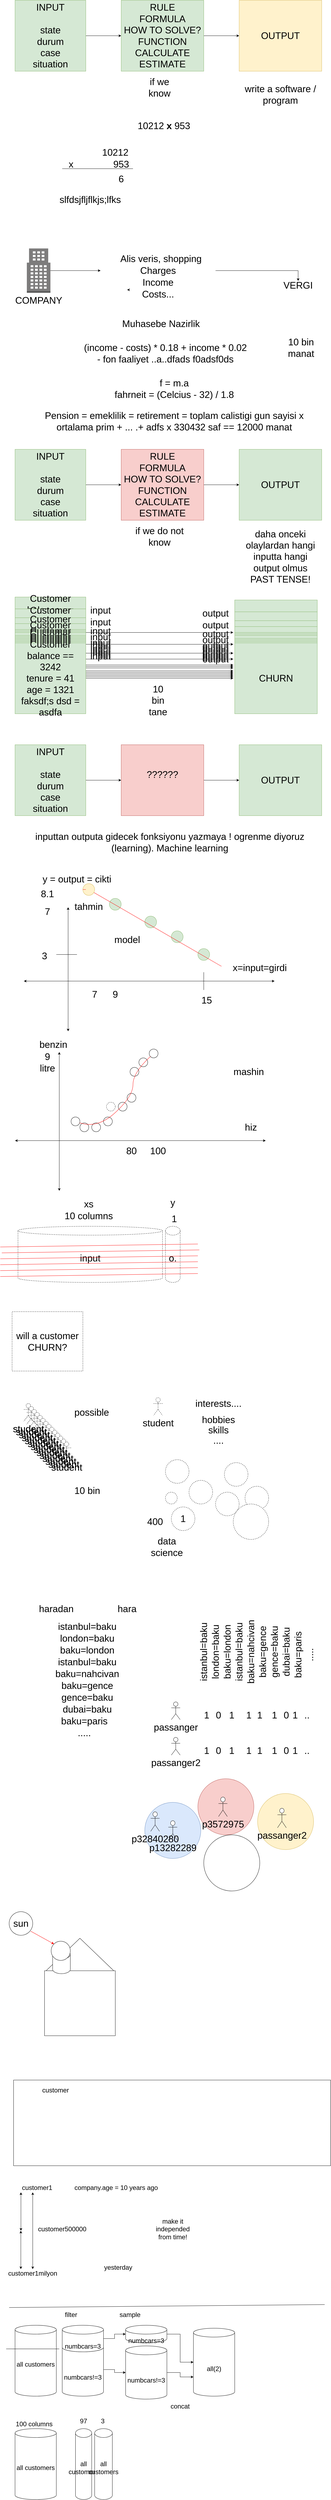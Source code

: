 <mxfile version="20.3.0" type="device"><diagram id="KHpAklfDC90dIZNd65xn" name="Page-1"><mxGraphModel dx="771" dy="502" grid="1" gridSize="10" guides="1" tooltips="1" connect="1" arrows="1" fold="1" page="1" pageScale="1" pageWidth="1169" pageHeight="827" math="0" shadow="0"><root><mxCell id="0"/><mxCell id="1" parent="0"/><mxCell id="uCatU9j34tFzIK0Hyk_v-4" style="edgeStyle=orthogonalEdgeStyle;rounded=0;orthogonalLoop=1;jettySize=auto;html=1;entryX=0;entryY=0.5;entryDx=0;entryDy=0;fontSize=32;" parent="1" source="uCatU9j34tFzIK0Hyk_v-1" target="uCatU9j34tFzIK0Hyk_v-3" edge="1"><mxGeometry relative="1" as="geometry"/></mxCell><mxCell id="uCatU9j34tFzIK0Hyk_v-1" value="INPUT&lt;br&gt;&lt;br&gt;state&lt;br&gt;durum&lt;br&gt;case&lt;br&gt;situation" style="rounded=0;whiteSpace=wrap;html=1;fontSize=32;fillColor=#d5e8d4;strokeColor=#82b366;" parent="1" vertex="1"><mxGeometry x="80" y="80" width="240" height="240" as="geometry"/></mxCell><mxCell id="uCatU9j34tFzIK0Hyk_v-2" value="OUTPUT" style="rounded=0;whiteSpace=wrap;html=1;fontSize=32;fillColor=#fff2cc;strokeColor=#d6b656;" parent="1" vertex="1"><mxGeometry x="840" y="80" width="280" height="240" as="geometry"/></mxCell><mxCell id="uCatU9j34tFzIK0Hyk_v-5" style="edgeStyle=orthogonalEdgeStyle;rounded=0;orthogonalLoop=1;jettySize=auto;html=1;entryX=0;entryY=0.5;entryDx=0;entryDy=0;fontSize=32;" parent="1" source="uCatU9j34tFzIK0Hyk_v-3" target="uCatU9j34tFzIK0Hyk_v-2" edge="1"><mxGeometry relative="1" as="geometry"/></mxCell><mxCell id="uCatU9j34tFzIK0Hyk_v-3" value="RULE&lt;br&gt;FORMULA&lt;br&gt;HOW TO SOLVE?&lt;br&gt;FUNCTION&lt;br&gt;CALCULATE&lt;br&gt;ESTIMATE" style="rounded=0;whiteSpace=wrap;html=1;fontSize=32;fillColor=#d5e8d4;strokeColor=#82b366;" parent="1" vertex="1"><mxGeometry x="440" y="80" width="280" height="240" as="geometry"/></mxCell><mxCell id="uCatU9j34tFzIK0Hyk_v-6" value="if we know" style="text;html=1;strokeColor=none;fillColor=none;align=center;verticalAlign=middle;whiteSpace=wrap;rounded=0;fontSize=32;" parent="1" vertex="1"><mxGeometry x="540" y="360" width="60" height="30" as="geometry"/></mxCell><mxCell id="uCatU9j34tFzIK0Hyk_v-7" value="write a software / program" style="text;html=1;strokeColor=none;fillColor=none;align=center;verticalAlign=middle;whiteSpace=wrap;rounded=0;fontSize=32;" parent="1" vertex="1"><mxGeometry x="855" y="384" width="250" height="30" as="geometry"/></mxCell><mxCell id="uCatU9j34tFzIK0Hyk_v-9" value="10212 &lt;b&gt;x&lt;/b&gt; 953" style="text;html=1;strokeColor=none;fillColor=none;align=center;verticalAlign=middle;whiteSpace=wrap;rounded=0;fontSize=32;" parent="1" vertex="1"><mxGeometry x="430" y="490" width="310" height="30" as="geometry"/></mxCell><mxCell id="uCatU9j34tFzIK0Hyk_v-10" value="10212" style="text;html=1;strokeColor=none;fillColor=none;align=center;verticalAlign=middle;whiteSpace=wrap;rounded=0;fontSize=32;" parent="1" vertex="1"><mxGeometry x="390" y="580" width="60" height="30" as="geometry"/></mxCell><mxCell id="uCatU9j34tFzIK0Hyk_v-11" value="953" style="text;html=1;strokeColor=none;fillColor=none;align=center;verticalAlign=middle;whiteSpace=wrap;rounded=0;fontSize=32;" parent="1" vertex="1"><mxGeometry x="410" y="620" width="60" height="30" as="geometry"/></mxCell><mxCell id="uCatU9j34tFzIK0Hyk_v-12" value="" style="endArrow=none;html=1;rounded=0;fontSize=32;" parent="1" edge="1"><mxGeometry width="50" height="50" relative="1" as="geometry"><mxPoint x="240" y="650" as="sourcePoint"/><mxPoint x="480" y="650" as="targetPoint"/></mxGeometry></mxCell><mxCell id="uCatU9j34tFzIK0Hyk_v-13" value="x" style="text;html=1;strokeColor=none;fillColor=none;align=center;verticalAlign=middle;whiteSpace=wrap;rounded=0;fontSize=32;" parent="1" vertex="1"><mxGeometry x="240" y="620" width="60" height="30" as="geometry"/></mxCell><mxCell id="uCatU9j34tFzIK0Hyk_v-14" value="6" style="text;html=1;strokeColor=none;fillColor=none;align=center;verticalAlign=middle;whiteSpace=wrap;rounded=0;fontSize=32;" parent="1" vertex="1"><mxGeometry x="410" y="670" width="60" height="30" as="geometry"/></mxCell><mxCell id="uCatU9j34tFzIK0Hyk_v-15" value="slfdsjfljflkjs;lfks" style="text;html=1;strokeColor=none;fillColor=none;align=center;verticalAlign=middle;whiteSpace=wrap;rounded=0;fontSize=32;" parent="1" vertex="1"><mxGeometry x="210" y="740" width="250" height="30" as="geometry"/></mxCell><mxCell id="uCatU9j34tFzIK0Hyk_v-24" style="edgeStyle=orthogonalEdgeStyle;rounded=0;orthogonalLoop=1;jettySize=auto;html=1;fontSize=32;" parent="1" source="uCatU9j34tFzIK0Hyk_v-17" target="uCatU9j34tFzIK0Hyk_v-19" edge="1"><mxGeometry relative="1" as="geometry"/></mxCell><mxCell id="uCatU9j34tFzIK0Hyk_v-17" value="COMPANY" style="outlineConnect=0;dashed=0;verticalLabelPosition=bottom;verticalAlign=top;align=center;html=1;shape=mxgraph.aws3.office_building;fillColor=#7D7C7C;gradientColor=none;fontSize=32;" parent="1" vertex="1"><mxGeometry x="120" y="920" width="80" height="150" as="geometry"/></mxCell><mxCell id="uCatU9j34tFzIK0Hyk_v-18" value="Alis veris, shopping" style="text;html=1;strokeColor=none;fillColor=none;align=center;verticalAlign=middle;whiteSpace=wrap;rounded=0;fontSize=32;" parent="1" vertex="1"><mxGeometry x="380" y="940" width="390" height="30" as="geometry"/></mxCell><mxCell id="uCatU9j34tFzIK0Hyk_v-23" style="edgeStyle=orthogonalEdgeStyle;rounded=0;orthogonalLoop=1;jettySize=auto;html=1;fontSize=32;" parent="1" source="uCatU9j34tFzIK0Hyk_v-19" target="uCatU9j34tFzIK0Hyk_v-22" edge="1"><mxGeometry relative="1" as="geometry"/></mxCell><mxCell id="uCatU9j34tFzIK0Hyk_v-19" value="Charges" style="text;html=1;strokeColor=none;fillColor=none;align=center;verticalAlign=middle;whiteSpace=wrap;rounded=0;fontSize=32;" parent="1" vertex="1"><mxGeometry x="370" y="980" width="390" height="30" as="geometry"/></mxCell><mxCell id="uCatU9j34tFzIK0Hyk_v-20" value="Income" style="text;html=1;strokeColor=none;fillColor=none;align=center;verticalAlign=middle;whiteSpace=wrap;rounded=0;fontSize=32;" parent="1" vertex="1"><mxGeometry x="370" y="1020" width="390" height="30" as="geometry"/></mxCell><mxCell id="uCatU9j34tFzIK0Hyk_v-21" value="Costs..." style="text;html=1;strokeColor=none;fillColor=none;align=center;verticalAlign=middle;whiteSpace=wrap;rounded=0;fontSize=32;" parent="1" vertex="1"><mxGeometry x="370" y="1060" width="390" height="30" as="geometry"/></mxCell><mxCell id="uCatU9j34tFzIK0Hyk_v-22" value="VERGI" style="text;html=1;strokeColor=none;fillColor=none;align=center;verticalAlign=middle;whiteSpace=wrap;rounded=0;fontSize=32;" parent="1" vertex="1"><mxGeometry x="950" y="1030" width="180" height="30" as="geometry"/></mxCell><mxCell id="uCatU9j34tFzIK0Hyk_v-25" style="edgeStyle=orthogonalEdgeStyle;rounded=0;orthogonalLoop=1;jettySize=auto;html=1;exitX=0.25;exitY=0;exitDx=0;exitDy=0;entryX=0.231;entryY=0;entryDx=0;entryDy=0;entryPerimeter=0;fontSize=32;" parent="1" source="uCatU9j34tFzIK0Hyk_v-21" target="uCatU9j34tFzIK0Hyk_v-21" edge="1"><mxGeometry relative="1" as="geometry"/></mxCell><mxCell id="uCatU9j34tFzIK0Hyk_v-26" value="Muhasebe Nazirlik" style="text;html=1;strokeColor=none;fillColor=none;align=center;verticalAlign=middle;whiteSpace=wrap;rounded=0;fontSize=32;" parent="1" vertex="1"><mxGeometry x="380" y="1160" width="390" height="30" as="geometry"/></mxCell><mxCell id="uCatU9j34tFzIK0Hyk_v-27" value="(income - costs) * 0.18 + income * 0.02 - fon faaliyet ..a..dfads f0adsf0ds" style="text;html=1;strokeColor=none;fillColor=none;align=center;verticalAlign=middle;whiteSpace=wrap;rounded=0;fontSize=32;" parent="1" vertex="1"><mxGeometry x="310" y="1260" width="560" height="30" as="geometry"/></mxCell><mxCell id="uCatU9j34tFzIK0Hyk_v-28" value="10 bin manat" style="text;html=1;strokeColor=none;fillColor=none;align=center;verticalAlign=middle;whiteSpace=wrap;rounded=0;fontSize=32;" parent="1" vertex="1"><mxGeometry x="960" y="1241" width="180" height="30" as="geometry"/></mxCell><mxCell id="uCatU9j34tFzIK0Hyk_v-29" value="f = m.a&lt;br&gt;fahrneit = (Celcius - 32) / 1.8" style="text;html=1;strokeColor=none;fillColor=none;align=center;verticalAlign=middle;whiteSpace=wrap;rounded=0;fontSize=32;" parent="1" vertex="1"><mxGeometry x="150" y="1350" width="940" height="90" as="geometry"/></mxCell><mxCell id="uCatU9j34tFzIK0Hyk_v-30" value="Pension = emeklilik = retirement = toplam calistigi gun sayisi x ortalama prim + ... .+ adfs x 330432 saf == 12000 manat" style="text;html=1;strokeColor=none;fillColor=none;align=center;verticalAlign=middle;whiteSpace=wrap;rounded=0;fontSize=32;" parent="1" vertex="1"><mxGeometry x="150" y="1460" width="940" height="90" as="geometry"/></mxCell><mxCell id="uCatU9j34tFzIK0Hyk_v-31" style="edgeStyle=orthogonalEdgeStyle;rounded=0;orthogonalLoop=1;jettySize=auto;html=1;entryX=0;entryY=0.5;entryDx=0;entryDy=0;fontSize=32;" parent="1" source="uCatU9j34tFzIK0Hyk_v-32" target="uCatU9j34tFzIK0Hyk_v-35" edge="1"><mxGeometry relative="1" as="geometry"/></mxCell><mxCell id="uCatU9j34tFzIK0Hyk_v-32" value="INPUT&lt;br&gt;&lt;br&gt;state&lt;br&gt;durum&lt;br&gt;case&lt;br&gt;situation" style="rounded=0;whiteSpace=wrap;html=1;fontSize=32;fillColor=#d5e8d4;strokeColor=#82b366;" parent="1" vertex="1"><mxGeometry x="80" y="1600" width="240" height="240" as="geometry"/></mxCell><mxCell id="uCatU9j34tFzIK0Hyk_v-33" value="OUTPUT" style="rounded=0;whiteSpace=wrap;html=1;fontSize=32;fillColor=#d5e8d4;strokeColor=#82b366;" parent="1" vertex="1"><mxGeometry x="840" y="1600" width="280" height="240" as="geometry"/></mxCell><mxCell id="uCatU9j34tFzIK0Hyk_v-34" style="edgeStyle=orthogonalEdgeStyle;rounded=0;orthogonalLoop=1;jettySize=auto;html=1;entryX=0;entryY=0.5;entryDx=0;entryDy=0;fontSize=32;" parent="1" source="uCatU9j34tFzIK0Hyk_v-35" target="uCatU9j34tFzIK0Hyk_v-33" edge="1"><mxGeometry relative="1" as="geometry"/></mxCell><mxCell id="uCatU9j34tFzIK0Hyk_v-35" value="RULE&lt;br&gt;FORMULA&lt;br&gt;HOW TO SOLVE?&lt;br&gt;FUNCTION&lt;br&gt;CALCULATE&lt;br&gt;ESTIMATE" style="rounded=0;whiteSpace=wrap;html=1;fontSize=32;fillColor=#f8cecc;strokeColor=#b85450;" parent="1" vertex="1"><mxGeometry x="440" y="1600" width="280" height="240" as="geometry"/></mxCell><mxCell id="uCatU9j34tFzIK0Hyk_v-36" value="if we do not know" style="text;html=1;strokeColor=none;fillColor=none;align=center;verticalAlign=middle;whiteSpace=wrap;rounded=0;fontSize=32;" parent="1" vertex="1"><mxGeometry x="470" y="1880" width="200" height="30" as="geometry"/></mxCell><mxCell id="uCatU9j34tFzIK0Hyk_v-37" value="daha onceki olaylardan hangi inputta hangi output olmus&lt;br&gt;PAST TENSE!" style="text;html=1;strokeColor=none;fillColor=none;align=center;verticalAlign=middle;whiteSpace=wrap;rounded=0;fontSize=32;" parent="1" vertex="1"><mxGeometry x="855" y="1870" width="250" height="186" as="geometry"/></mxCell><mxCell id="uCatU9j34tFzIK0Hyk_v-40" style="edgeStyle=orthogonalEdgeStyle;rounded=0;orthogonalLoop=1;jettySize=auto;html=1;fontSize=32;" parent="1" source="uCatU9j34tFzIK0Hyk_v-38" edge="1"><mxGeometry relative="1" as="geometry"><mxPoint x="820" y="2220" as="targetPoint"/></mxGeometry></mxCell><mxCell id="uCatU9j34tFzIK0Hyk_v-38" value="Customer&lt;br&gt;balance == 3242&lt;br&gt;tenure = 41&lt;br&gt;age = 1321&lt;br&gt;faksdf;s dsd = asdfa" style="rounded=0;whiteSpace=wrap;html=1;fontSize=32;fillColor=#d5e8d4;strokeColor=#82b366;" parent="1" vertex="1"><mxGeometry x="80" y="2100" width="240" height="240" as="geometry"/></mxCell><mxCell id="uCatU9j34tFzIK0Hyk_v-39" value="CHURN" style="rounded=0;whiteSpace=wrap;html=1;fontSize=32;fillColor=#d5e8d4;strokeColor=#82b366;" parent="1" vertex="1"><mxGeometry x="825" y="2110" width="280" height="240" as="geometry"/></mxCell><mxCell id="uCatU9j34tFzIK0Hyk_v-41" value="input" style="text;html=1;strokeColor=none;fillColor=none;align=center;verticalAlign=middle;whiteSpace=wrap;rounded=0;fontSize=32;" parent="1" vertex="1"><mxGeometry x="340" y="2130" width="60" height="30" as="geometry"/></mxCell><mxCell id="uCatU9j34tFzIK0Hyk_v-42" value="output" style="text;html=1;strokeColor=none;fillColor=none;align=center;verticalAlign=middle;whiteSpace=wrap;rounded=0;fontSize=32;" parent="1" vertex="1"><mxGeometry x="730" y="2140" width="60" height="30" as="geometry"/></mxCell><mxCell id="uCatU9j34tFzIK0Hyk_v-43" style="edgeStyle=orthogonalEdgeStyle;rounded=0;orthogonalLoop=1;jettySize=auto;html=1;fontSize=32;" parent="1" source="uCatU9j34tFzIK0Hyk_v-44" edge="1"><mxGeometry relative="1" as="geometry"><mxPoint x="820" y="2260" as="targetPoint"/></mxGeometry></mxCell><mxCell id="uCatU9j34tFzIK0Hyk_v-44" value="Customer&lt;br&gt;balance == 3242&lt;br&gt;tenure = 41&lt;br&gt;age = 1321&lt;br&gt;faksdf;s dsd = asdfa" style="rounded=0;whiteSpace=wrap;html=1;fontSize=32;fillColor=#d5e8d4;strokeColor=#82b366;" parent="1" vertex="1"><mxGeometry x="80" y="2140" width="240" height="240" as="geometry"/></mxCell><mxCell id="uCatU9j34tFzIK0Hyk_v-45" value="CHURN" style="rounded=0;whiteSpace=wrap;html=1;fontSize=32;fillColor=#d5e8d4;strokeColor=#82b366;" parent="1" vertex="1"><mxGeometry x="825" y="2150" width="280" height="240" as="geometry"/></mxCell><mxCell id="uCatU9j34tFzIK0Hyk_v-46" value="input" style="text;html=1;strokeColor=none;fillColor=none;align=center;verticalAlign=middle;whiteSpace=wrap;rounded=0;fontSize=32;" parent="1" vertex="1"><mxGeometry x="340" y="2170" width="60" height="30" as="geometry"/></mxCell><mxCell id="uCatU9j34tFzIK0Hyk_v-47" value="output" style="text;html=1;strokeColor=none;fillColor=none;align=center;verticalAlign=middle;whiteSpace=wrap;rounded=0;fontSize=32;" parent="1" vertex="1"><mxGeometry x="730" y="2180" width="60" height="30" as="geometry"/></mxCell><mxCell id="uCatU9j34tFzIK0Hyk_v-48" style="edgeStyle=orthogonalEdgeStyle;rounded=0;orthogonalLoop=1;jettySize=auto;html=1;fontSize=32;" parent="1" source="uCatU9j34tFzIK0Hyk_v-49" edge="1"><mxGeometry relative="1" as="geometry"><mxPoint x="820" y="2290" as="targetPoint"/></mxGeometry></mxCell><mxCell id="uCatU9j34tFzIK0Hyk_v-49" value="Customer&lt;br&gt;balance == 3242&lt;br&gt;tenure = 41&lt;br&gt;age = 1321&lt;br&gt;faksdf;s dsd = asdfa" style="rounded=0;whiteSpace=wrap;html=1;fontSize=32;fillColor=#d5e8d4;strokeColor=#82b366;" parent="1" vertex="1"><mxGeometry x="80" y="2170" width="240" height="240" as="geometry"/></mxCell><mxCell id="uCatU9j34tFzIK0Hyk_v-50" value="CHURN" style="rounded=0;whiteSpace=wrap;html=1;fontSize=32;fillColor=#d5e8d4;strokeColor=#82b366;" parent="1" vertex="1"><mxGeometry x="825" y="2180" width="280" height="240" as="geometry"/></mxCell><mxCell id="uCatU9j34tFzIK0Hyk_v-51" value="input" style="text;html=1;strokeColor=none;fillColor=none;align=center;verticalAlign=middle;whiteSpace=wrap;rounded=0;fontSize=32;" parent="1" vertex="1"><mxGeometry x="340" y="2200" width="60" height="30" as="geometry"/></mxCell><mxCell id="uCatU9j34tFzIK0Hyk_v-52" value="output" style="text;html=1;strokeColor=none;fillColor=none;align=center;verticalAlign=middle;whiteSpace=wrap;rounded=0;fontSize=32;" parent="1" vertex="1"><mxGeometry x="730" y="2210" width="60" height="30" as="geometry"/></mxCell><mxCell id="uCatU9j34tFzIK0Hyk_v-53" style="edgeStyle=orthogonalEdgeStyle;rounded=0;orthogonalLoop=1;jettySize=auto;html=1;fontSize=32;" parent="1" source="uCatU9j34tFzIK0Hyk_v-54" edge="1"><mxGeometry relative="1" as="geometry"><mxPoint x="820" y="2310" as="targetPoint"/></mxGeometry></mxCell><mxCell id="uCatU9j34tFzIK0Hyk_v-54" value="Customer&lt;br&gt;balance == 3242&lt;br&gt;tenure = 41&lt;br&gt;age = 1321&lt;br&gt;faksdf;s dsd = asdfa" style="rounded=0;whiteSpace=wrap;html=1;fontSize=32;fillColor=#d5e8d4;strokeColor=#82b366;" parent="1" vertex="1"><mxGeometry x="80" y="2190" width="240" height="240" as="geometry"/></mxCell><mxCell id="uCatU9j34tFzIK0Hyk_v-55" value="CHURN" style="rounded=0;whiteSpace=wrap;html=1;fontSize=32;fillColor=#d5e8d4;strokeColor=#82b366;" parent="1" vertex="1"><mxGeometry x="825" y="2200" width="280" height="240" as="geometry"/></mxCell><mxCell id="uCatU9j34tFzIK0Hyk_v-56" value="input" style="text;html=1;strokeColor=none;fillColor=none;align=center;verticalAlign=middle;whiteSpace=wrap;rounded=0;fontSize=32;" parent="1" vertex="1"><mxGeometry x="340" y="2220" width="60" height="30" as="geometry"/></mxCell><mxCell id="uCatU9j34tFzIK0Hyk_v-57" value="output" style="text;html=1;strokeColor=none;fillColor=none;align=center;verticalAlign=middle;whiteSpace=wrap;rounded=0;fontSize=32;" parent="1" vertex="1"><mxGeometry x="730" y="2230" width="60" height="30" as="geometry"/></mxCell><mxCell id="uCatU9j34tFzIK0Hyk_v-58" style="edgeStyle=orthogonalEdgeStyle;rounded=0;orthogonalLoop=1;jettySize=auto;html=1;fontSize=32;" parent="1" source="uCatU9j34tFzIK0Hyk_v-59" edge="1"><mxGeometry relative="1" as="geometry"><mxPoint x="820" y="2330" as="targetPoint"/></mxGeometry></mxCell><mxCell id="uCatU9j34tFzIK0Hyk_v-59" value="Customer&lt;br&gt;balance == 3242&lt;br&gt;tenure = 41&lt;br&gt;age = 1321&lt;br&gt;faksdf;s dsd = asdfa" style="rounded=0;whiteSpace=wrap;html=1;fontSize=32;fillColor=#d5e8d4;strokeColor=#82b366;" parent="1" vertex="1"><mxGeometry x="80" y="2210" width="240" height="240" as="geometry"/></mxCell><mxCell id="uCatU9j34tFzIK0Hyk_v-60" value="CHURN" style="rounded=0;whiteSpace=wrap;html=1;fontSize=32;fillColor=#d5e8d4;strokeColor=#82b366;" parent="1" vertex="1"><mxGeometry x="825" y="2220" width="280" height="240" as="geometry"/></mxCell><mxCell id="uCatU9j34tFzIK0Hyk_v-61" value="input" style="text;html=1;strokeColor=none;fillColor=none;align=center;verticalAlign=middle;whiteSpace=wrap;rounded=0;fontSize=32;" parent="1" vertex="1"><mxGeometry x="340" y="2240" width="60" height="30" as="geometry"/></mxCell><mxCell id="uCatU9j34tFzIK0Hyk_v-62" value="output" style="text;html=1;strokeColor=none;fillColor=none;align=center;verticalAlign=middle;whiteSpace=wrap;rounded=0;fontSize=32;" parent="1" vertex="1"><mxGeometry x="730" y="2250" width="60" height="30" as="geometry"/></mxCell><mxCell id="uCatU9j34tFzIK0Hyk_v-63" style="edgeStyle=orthogonalEdgeStyle;rounded=0;orthogonalLoop=1;jettySize=auto;html=1;fontSize=32;" parent="1" source="uCatU9j34tFzIK0Hyk_v-64" edge="1"><mxGeometry relative="1" as="geometry"><mxPoint x="820" y="2335" as="targetPoint"/></mxGeometry></mxCell><mxCell id="uCatU9j34tFzIK0Hyk_v-64" value="Customer&lt;br&gt;balance == 3242&lt;br&gt;tenure = 41&lt;br&gt;age = 1321&lt;br&gt;faksdf;s dsd = asdfa" style="rounded=0;whiteSpace=wrap;html=1;fontSize=32;fillColor=#d5e8d4;strokeColor=#82b366;" parent="1" vertex="1"><mxGeometry x="80" y="2215" width="240" height="240" as="geometry"/></mxCell><mxCell id="uCatU9j34tFzIK0Hyk_v-65" value="CHURN" style="rounded=0;whiteSpace=wrap;html=1;fontSize=32;fillColor=#d5e8d4;strokeColor=#82b366;" parent="1" vertex="1"><mxGeometry x="825" y="2225" width="280" height="240" as="geometry"/></mxCell><mxCell id="uCatU9j34tFzIK0Hyk_v-66" value="input" style="text;html=1;strokeColor=none;fillColor=none;align=center;verticalAlign=middle;whiteSpace=wrap;rounded=0;fontSize=32;" parent="1" vertex="1"><mxGeometry x="340" y="2245" width="60" height="30" as="geometry"/></mxCell><mxCell id="uCatU9j34tFzIK0Hyk_v-67" value="output" style="text;html=1;strokeColor=none;fillColor=none;align=center;verticalAlign=middle;whiteSpace=wrap;rounded=0;fontSize=32;" parent="1" vertex="1"><mxGeometry x="730" y="2255" width="60" height="30" as="geometry"/></mxCell><mxCell id="uCatU9j34tFzIK0Hyk_v-68" style="edgeStyle=orthogonalEdgeStyle;rounded=0;orthogonalLoop=1;jettySize=auto;html=1;fontSize=32;" parent="1" source="uCatU9j34tFzIK0Hyk_v-69" edge="1"><mxGeometry relative="1" as="geometry"><mxPoint x="820" y="2340" as="targetPoint"/></mxGeometry></mxCell><mxCell id="uCatU9j34tFzIK0Hyk_v-69" value="Customer&lt;br&gt;balance == 3242&lt;br&gt;tenure = 41&lt;br&gt;age = 1321&lt;br&gt;faksdf;s dsd = asdfa" style="rounded=0;whiteSpace=wrap;html=1;fontSize=32;fillColor=#d5e8d4;strokeColor=#82b366;" parent="1" vertex="1"><mxGeometry x="80" y="2220" width="240" height="240" as="geometry"/></mxCell><mxCell id="uCatU9j34tFzIK0Hyk_v-70" value="CHURN" style="rounded=0;whiteSpace=wrap;html=1;fontSize=32;fillColor=#d5e8d4;strokeColor=#82b366;" parent="1" vertex="1"><mxGeometry x="825" y="2230" width="280" height="240" as="geometry"/></mxCell><mxCell id="uCatU9j34tFzIK0Hyk_v-71" value="input" style="text;html=1;strokeColor=none;fillColor=none;align=center;verticalAlign=middle;whiteSpace=wrap;rounded=0;fontSize=32;" parent="1" vertex="1"><mxGeometry x="340" y="2250" width="60" height="30" as="geometry"/></mxCell><mxCell id="uCatU9j34tFzIK0Hyk_v-72" value="output" style="text;html=1;strokeColor=none;fillColor=none;align=center;verticalAlign=middle;whiteSpace=wrap;rounded=0;fontSize=32;" parent="1" vertex="1"><mxGeometry x="730" y="2260" width="60" height="30" as="geometry"/></mxCell><mxCell id="uCatU9j34tFzIK0Hyk_v-73" style="edgeStyle=orthogonalEdgeStyle;rounded=0;orthogonalLoop=1;jettySize=auto;html=1;fontSize=32;" parent="1" source="uCatU9j34tFzIK0Hyk_v-74" edge="1"><mxGeometry relative="1" as="geometry"><mxPoint x="820" y="2350" as="targetPoint"/></mxGeometry></mxCell><mxCell id="uCatU9j34tFzIK0Hyk_v-74" value="Customer&lt;br&gt;balance == 3242&lt;br&gt;tenure = 41&lt;br&gt;age = 1321&lt;br&gt;faksdf;s dsd = asdfa" style="rounded=0;whiteSpace=wrap;html=1;fontSize=32;fillColor=#d5e8d4;strokeColor=#82b366;" parent="1" vertex="1"><mxGeometry x="80" y="2230" width="240" height="240" as="geometry"/></mxCell><mxCell id="uCatU9j34tFzIK0Hyk_v-75" value="CHURN" style="rounded=0;whiteSpace=wrap;html=1;fontSize=32;fillColor=#d5e8d4;strokeColor=#82b366;" parent="1" vertex="1"><mxGeometry x="825" y="2240" width="280" height="240" as="geometry"/></mxCell><mxCell id="uCatU9j34tFzIK0Hyk_v-76" value="input" style="text;html=1;strokeColor=none;fillColor=none;align=center;verticalAlign=middle;whiteSpace=wrap;rounded=0;fontSize=32;" parent="1" vertex="1"><mxGeometry x="340" y="2260" width="60" height="30" as="geometry"/></mxCell><mxCell id="uCatU9j34tFzIK0Hyk_v-77" value="output" style="text;html=1;strokeColor=none;fillColor=none;align=center;verticalAlign=middle;whiteSpace=wrap;rounded=0;fontSize=32;" parent="1" vertex="1"><mxGeometry x="730" y="2270" width="60" height="30" as="geometry"/></mxCell><mxCell id="uCatU9j34tFzIK0Hyk_v-78" style="edgeStyle=orthogonalEdgeStyle;rounded=0;orthogonalLoop=1;jettySize=auto;html=1;fontSize=32;" parent="1" source="uCatU9j34tFzIK0Hyk_v-79" edge="1"><mxGeometry relative="1" as="geometry"><mxPoint x="820" y="2355" as="targetPoint"/></mxGeometry></mxCell><mxCell id="uCatU9j34tFzIK0Hyk_v-79" value="Customer&lt;br&gt;balance == 3242&lt;br&gt;tenure = 41&lt;br&gt;age = 1321&lt;br&gt;faksdf;s dsd = asdfa" style="rounded=0;whiteSpace=wrap;html=1;fontSize=32;fillColor=#d5e8d4;strokeColor=#82b366;" parent="1" vertex="1"><mxGeometry x="80" y="2235" width="240" height="240" as="geometry"/></mxCell><mxCell id="uCatU9j34tFzIK0Hyk_v-80" value="CHURN" style="rounded=0;whiteSpace=wrap;html=1;fontSize=32;fillColor=#d5e8d4;strokeColor=#82b366;" parent="1" vertex="1"><mxGeometry x="825" y="2245" width="280" height="240" as="geometry"/></mxCell><mxCell id="uCatU9j34tFzIK0Hyk_v-81" value="input" style="text;html=1;strokeColor=none;fillColor=none;align=center;verticalAlign=middle;whiteSpace=wrap;rounded=0;fontSize=32;" parent="1" vertex="1"><mxGeometry x="340" y="2265" width="60" height="30" as="geometry"/></mxCell><mxCell id="uCatU9j34tFzIK0Hyk_v-82" value="output" style="text;html=1;strokeColor=none;fillColor=none;align=center;verticalAlign=middle;whiteSpace=wrap;rounded=0;fontSize=32;" parent="1" vertex="1"><mxGeometry x="730" y="2275" width="60" height="30" as="geometry"/></mxCell><mxCell id="uCatU9j34tFzIK0Hyk_v-83" style="edgeStyle=orthogonalEdgeStyle;rounded=0;orthogonalLoop=1;jettySize=auto;html=1;fontSize=32;" parent="1" source="uCatU9j34tFzIK0Hyk_v-84" edge="1"><mxGeometry relative="1" as="geometry"><mxPoint x="820" y="2360" as="targetPoint"/></mxGeometry></mxCell><mxCell id="uCatU9j34tFzIK0Hyk_v-84" value="Customer&lt;br&gt;balance == 3242&lt;br&gt;tenure = 41&lt;br&gt;age = 1321&lt;br&gt;faksdf;s dsd = asdfa" style="rounded=0;whiteSpace=wrap;html=1;fontSize=32;fillColor=#d5e8d4;strokeColor=#82b366;" parent="1" vertex="1"><mxGeometry x="80" y="2240" width="240" height="240" as="geometry"/></mxCell><mxCell id="uCatU9j34tFzIK0Hyk_v-85" value="CHURN" style="rounded=0;whiteSpace=wrap;html=1;fontSize=32;fillColor=#d5e8d4;strokeColor=#82b366;" parent="1" vertex="1"><mxGeometry x="825" y="2250" width="280" height="240" as="geometry"/></mxCell><mxCell id="uCatU9j34tFzIK0Hyk_v-86" value="input" style="text;html=1;strokeColor=none;fillColor=none;align=center;verticalAlign=middle;whiteSpace=wrap;rounded=0;fontSize=32;" parent="1" vertex="1"><mxGeometry x="340" y="2270" width="60" height="30" as="geometry"/></mxCell><mxCell id="uCatU9j34tFzIK0Hyk_v-87" value="output" style="text;html=1;strokeColor=none;fillColor=none;align=center;verticalAlign=middle;whiteSpace=wrap;rounded=0;fontSize=32;" parent="1" vertex="1"><mxGeometry x="730" y="2280" width="60" height="30" as="geometry"/></mxCell><mxCell id="uCatU9j34tFzIK0Hyk_v-88" style="edgeStyle=orthogonalEdgeStyle;rounded=0;orthogonalLoop=1;jettySize=auto;html=1;fontSize=32;" parent="1" source="uCatU9j34tFzIK0Hyk_v-89" edge="1"><mxGeometry relative="1" as="geometry"><mxPoint x="820" y="2365" as="targetPoint"/></mxGeometry></mxCell><mxCell id="uCatU9j34tFzIK0Hyk_v-89" value="Customer&lt;br&gt;balance == 3242&lt;br&gt;tenure = 41&lt;br&gt;age = 1321&lt;br&gt;faksdf;s dsd = asdfa" style="rounded=0;whiteSpace=wrap;html=1;fontSize=32;fillColor=#d5e8d4;strokeColor=#82b366;" parent="1" vertex="1"><mxGeometry x="80" y="2245" width="240" height="240" as="geometry"/></mxCell><mxCell id="uCatU9j34tFzIK0Hyk_v-90" value="CHURN" style="rounded=0;whiteSpace=wrap;html=1;fontSize=32;fillColor=#d5e8d4;strokeColor=#82b366;" parent="1" vertex="1"><mxGeometry x="825" y="2255" width="280" height="240" as="geometry"/></mxCell><mxCell id="uCatU9j34tFzIK0Hyk_v-91" value="input" style="text;html=1;strokeColor=none;fillColor=none;align=center;verticalAlign=middle;whiteSpace=wrap;rounded=0;fontSize=32;" parent="1" vertex="1"><mxGeometry x="340" y="2275" width="60" height="30" as="geometry"/></mxCell><mxCell id="uCatU9j34tFzIK0Hyk_v-92" value="output" style="text;html=1;strokeColor=none;fillColor=none;align=center;verticalAlign=middle;whiteSpace=wrap;rounded=0;fontSize=32;" parent="1" vertex="1"><mxGeometry x="730" y="2285" width="60" height="30" as="geometry"/></mxCell><mxCell id="uCatU9j34tFzIK0Hyk_v-93" style="edgeStyle=orthogonalEdgeStyle;rounded=0;orthogonalLoop=1;jettySize=auto;html=1;fontSize=32;" parent="1" source="uCatU9j34tFzIK0Hyk_v-94" edge="1"><mxGeometry relative="1" as="geometry"><mxPoint x="820" y="2370" as="targetPoint"/></mxGeometry></mxCell><mxCell id="uCatU9j34tFzIK0Hyk_v-94" value="Customer&lt;br&gt;balance == 3242&lt;br&gt;tenure = 41&lt;br&gt;age = 1321&lt;br&gt;faksdf;s dsd = asdfa" style="rounded=0;whiteSpace=wrap;html=1;fontSize=32;fillColor=#d5e8d4;strokeColor=#82b366;" parent="1" vertex="1"><mxGeometry x="80" y="2250" width="240" height="240" as="geometry"/></mxCell><mxCell id="uCatU9j34tFzIK0Hyk_v-95" value="input" style="text;html=1;strokeColor=none;fillColor=none;align=center;verticalAlign=middle;whiteSpace=wrap;rounded=0;fontSize=32;" parent="1" vertex="1"><mxGeometry x="340" y="2280" width="60" height="30" as="geometry"/></mxCell><mxCell id="uCatU9j34tFzIK0Hyk_v-96" value="output" style="text;html=1;strokeColor=none;fillColor=none;align=center;verticalAlign=middle;whiteSpace=wrap;rounded=0;fontSize=32;" parent="1" vertex="1"><mxGeometry x="730" y="2290" width="60" height="30" as="geometry"/></mxCell><mxCell id="uCatU9j34tFzIK0Hyk_v-97" style="edgeStyle=orthogonalEdgeStyle;rounded=0;orthogonalLoop=1;jettySize=auto;html=1;fontSize=32;" parent="1" source="uCatU9j34tFzIK0Hyk_v-98" edge="1"><mxGeometry relative="1" as="geometry"><mxPoint x="820" y="2375" as="targetPoint"/></mxGeometry></mxCell><mxCell id="uCatU9j34tFzIK0Hyk_v-98" value="Customer&lt;br&gt;balance == 3242&lt;br&gt;tenure = 41&lt;br&gt;age = 1321&lt;br&gt;faksdf;s dsd = asdfa" style="rounded=0;whiteSpace=wrap;html=1;fontSize=32;fillColor=#d5e8d4;strokeColor=#82b366;" parent="1" vertex="1"><mxGeometry x="80" y="2255" width="240" height="240" as="geometry"/></mxCell><mxCell id="uCatU9j34tFzIK0Hyk_v-99" value="input" style="text;html=1;strokeColor=none;fillColor=none;align=center;verticalAlign=middle;whiteSpace=wrap;rounded=0;fontSize=32;" parent="1" vertex="1"><mxGeometry x="340" y="2285" width="60" height="30" as="geometry"/></mxCell><mxCell id="uCatU9j34tFzIK0Hyk_v-100" value="output" style="text;html=1;strokeColor=none;fillColor=none;align=center;verticalAlign=middle;whiteSpace=wrap;rounded=0;fontSize=32;" parent="1" vertex="1"><mxGeometry x="730" y="2295" width="60" height="30" as="geometry"/></mxCell><mxCell id="uCatU9j34tFzIK0Hyk_v-101" value="10 bin tane" style="text;html=1;strokeColor=none;fillColor=none;align=center;verticalAlign=middle;whiteSpace=wrap;rounded=0;fontSize=32;" parent="1" vertex="1"><mxGeometry x="535" y="2435" width="60" height="30" as="geometry"/></mxCell><mxCell id="uCatU9j34tFzIK0Hyk_v-102" style="edgeStyle=orthogonalEdgeStyle;rounded=0;orthogonalLoop=1;jettySize=auto;html=1;entryX=0;entryY=0.5;entryDx=0;entryDy=0;fontSize=32;" parent="1" source="uCatU9j34tFzIK0Hyk_v-103" target="uCatU9j34tFzIK0Hyk_v-106" edge="1"><mxGeometry relative="1" as="geometry"/></mxCell><mxCell id="uCatU9j34tFzIK0Hyk_v-103" value="INPUT&lt;br&gt;&lt;br&gt;state&lt;br&gt;durum&lt;br&gt;case&lt;br&gt;situation" style="rounded=0;whiteSpace=wrap;html=1;fontSize=32;fillColor=#d5e8d4;strokeColor=#82b366;" parent="1" vertex="1"><mxGeometry x="80" y="2600" width="240" height="240" as="geometry"/></mxCell><mxCell id="uCatU9j34tFzIK0Hyk_v-104" value="OUTPUT" style="rounded=0;whiteSpace=wrap;html=1;fontSize=32;fillColor=#d5e8d4;strokeColor=#82b366;" parent="1" vertex="1"><mxGeometry x="840" y="2600" width="280" height="240" as="geometry"/></mxCell><mxCell id="uCatU9j34tFzIK0Hyk_v-105" style="edgeStyle=orthogonalEdgeStyle;rounded=0;orthogonalLoop=1;jettySize=auto;html=1;entryX=0;entryY=0.5;entryDx=0;entryDy=0;fontSize=32;" parent="1" source="uCatU9j34tFzIK0Hyk_v-106" target="uCatU9j34tFzIK0Hyk_v-104" edge="1"><mxGeometry relative="1" as="geometry"/></mxCell><mxCell id="uCatU9j34tFzIK0Hyk_v-106" value="??????&lt;br&gt;&lt;br&gt;" style="rounded=0;whiteSpace=wrap;html=1;fontSize=32;fillColor=#f8cecc;strokeColor=#b85450;" parent="1" vertex="1"><mxGeometry x="440" y="2600" width="280" height="240" as="geometry"/></mxCell><mxCell id="uCatU9j34tFzIK0Hyk_v-107" value="inputtan outputa gidecek fonksiyonu yazmaya ! ogrenme diyoruz (learning). Machine learning" style="text;html=1;strokeColor=none;fillColor=none;align=center;verticalAlign=middle;whiteSpace=wrap;rounded=0;fontSize=32;" parent="1" vertex="1"><mxGeometry x="100" y="2880" width="1010" height="100" as="geometry"/></mxCell><mxCell id="uCatU9j34tFzIK0Hyk_v-108" value="" style="endArrow=classic;startArrow=classic;html=1;rounded=0;fontSize=32;" parent="1" edge="1"><mxGeometry width="50" height="50" relative="1" as="geometry"><mxPoint x="260" y="3570" as="sourcePoint"/><mxPoint x="260" y="3150" as="targetPoint"/></mxGeometry></mxCell><mxCell id="uCatU9j34tFzIK0Hyk_v-109" value="" style="endArrow=classic;startArrow=classic;html=1;rounded=0;fontSize=32;" parent="1" edge="1"><mxGeometry width="50" height="50" relative="1" as="geometry"><mxPoint x="110" y="3400" as="sourcePoint"/><mxPoint x="960" y="3400" as="targetPoint"/></mxGeometry></mxCell><mxCell id="uCatU9j34tFzIK0Hyk_v-110" value="" style="ellipse;whiteSpace=wrap;html=1;aspect=fixed;fontSize=32;fillColor=#d5e8d4;strokeColor=#82b366;" parent="1" vertex="1"><mxGeometry x="700" y="3290" width="40" height="40" as="geometry"/></mxCell><mxCell id="uCatU9j34tFzIK0Hyk_v-111" value="y = output = cikti" style="text;html=1;strokeColor=none;fillColor=none;align=center;verticalAlign=middle;whiteSpace=wrap;rounded=0;fontSize=32;" parent="1" vertex="1"><mxGeometry x="160" y="3040" width="260" height="30" as="geometry"/></mxCell><mxCell id="uCatU9j34tFzIK0Hyk_v-112" value="x=input=girdi" style="text;html=1;strokeColor=none;fillColor=none;align=center;verticalAlign=middle;whiteSpace=wrap;rounded=0;fontSize=32;" parent="1" vertex="1"><mxGeometry x="880" y="3340" width="60" height="30" as="geometry"/></mxCell><mxCell id="uCatU9j34tFzIK0Hyk_v-113" value="" style="endArrow=none;html=1;rounded=0;fontSize=32;" parent="1" edge="1"><mxGeometry width="50" height="50" relative="1" as="geometry"><mxPoint x="720" y="3430" as="sourcePoint"/><mxPoint x="720" y="3370" as="targetPoint"/></mxGeometry></mxCell><mxCell id="uCatU9j34tFzIK0Hyk_v-114" value="15" style="text;html=1;strokeColor=none;fillColor=none;align=center;verticalAlign=middle;whiteSpace=wrap;rounded=0;fontSize=32;" parent="1" vertex="1"><mxGeometry x="700" y="3450" width="60" height="30" as="geometry"/></mxCell><mxCell id="uCatU9j34tFzIK0Hyk_v-115" value="3" style="text;html=1;strokeColor=none;fillColor=none;align=center;verticalAlign=middle;whiteSpace=wrap;rounded=0;fontSize=32;" parent="1" vertex="1"><mxGeometry x="150" y="3300" width="60" height="30" as="geometry"/></mxCell><mxCell id="uCatU9j34tFzIK0Hyk_v-116" value="" style="endArrow=none;html=1;rounded=0;fontSize=32;" parent="1" edge="1"><mxGeometry width="50" height="50" relative="1" as="geometry"><mxPoint x="220" y="3310" as="sourcePoint"/><mxPoint x="290" y="3310" as="targetPoint"/></mxGeometry></mxCell><mxCell id="uCatU9j34tFzIK0Hyk_v-117" value="" style="ellipse;whiteSpace=wrap;html=1;aspect=fixed;fontSize=32;fillColor=#d5e8d4;strokeColor=#82b366;" parent="1" vertex="1"><mxGeometry x="520" y="3180" width="40" height="40" as="geometry"/></mxCell><mxCell id="uCatU9j34tFzIK0Hyk_v-118" value="" style="ellipse;whiteSpace=wrap;html=1;aspect=fixed;fontSize=32;fillColor=#d5e8d4;strokeColor=#82b366;" parent="1" vertex="1"><mxGeometry x="400" y="3120" width="40" height="40" as="geometry"/></mxCell><mxCell id="uCatU9j34tFzIK0Hyk_v-119" value="" style="ellipse;whiteSpace=wrap;html=1;aspect=fixed;fontSize=32;fillColor=#d5e8d4;strokeColor=#82b366;" parent="1" vertex="1"><mxGeometry x="610" y="3230" width="40" height="40" as="geometry"/></mxCell><mxCell id="uCatU9j34tFzIK0Hyk_v-120" value="model" style="endArrow=none;html=1;rounded=0;fontSize=32;strokeColor=#FF0000;startArrow=none;" parent="1" source="uCatU9j34tFzIK0Hyk_v-126" edge="1"><mxGeometry x="-0.289" y="-82" width="50" height="50" relative="1" as="geometry"><mxPoint x="320" y="3090" as="sourcePoint"/><mxPoint x="780" y="3350" as="targetPoint"/><mxPoint as="offset"/></mxGeometry></mxCell><mxCell id="uCatU9j34tFzIK0Hyk_v-121" value="9" style="text;html=1;strokeColor=none;fillColor=none;align=center;verticalAlign=middle;whiteSpace=wrap;rounded=0;fontSize=32;" parent="1" vertex="1"><mxGeometry x="390" y="3430" width="60" height="30" as="geometry"/></mxCell><mxCell id="uCatU9j34tFzIK0Hyk_v-122" value="7" style="text;html=1;strokeColor=none;fillColor=none;align=center;verticalAlign=middle;whiteSpace=wrap;rounded=0;fontSize=32;" parent="1" vertex="1"><mxGeometry x="320" y="3430" width="60" height="30" as="geometry"/></mxCell><mxCell id="uCatU9j34tFzIK0Hyk_v-123" value="7" style="text;html=1;strokeColor=none;fillColor=none;align=center;verticalAlign=middle;whiteSpace=wrap;rounded=0;fontSize=32;" parent="1" vertex="1"><mxGeometry x="160" y="3150" width="60" height="30" as="geometry"/></mxCell><mxCell id="uCatU9j34tFzIK0Hyk_v-124" value="8.1" style="text;html=1;strokeColor=none;fillColor=none;align=center;verticalAlign=middle;whiteSpace=wrap;rounded=0;fontSize=32;" parent="1" vertex="1"><mxGeometry x="160" y="3090" width="60" height="30" as="geometry"/></mxCell><mxCell id="uCatU9j34tFzIK0Hyk_v-126" value="&lt;br&gt;&lt;br&gt;&lt;br&gt;tahmin" style="ellipse;whiteSpace=wrap;html=1;aspect=fixed;fontSize=32;fillColor=#fff2cc;strokeColor=#d6b656;" parent="1" vertex="1"><mxGeometry x="310" y="3070" width="40" height="40" as="geometry"/></mxCell><mxCell id="uCatU9j34tFzIK0Hyk_v-127" value="" style="endArrow=none;html=1;rounded=0;fontSize=32;strokeColor=#FF0000;" parent="1" target="uCatU9j34tFzIK0Hyk_v-126" edge="1"><mxGeometry width="50" height="50" relative="1" as="geometry"><mxPoint x="320" y="3090" as="sourcePoint"/><mxPoint x="780" y="3350" as="targetPoint"/></mxGeometry></mxCell><mxCell id="uCatU9j34tFzIK0Hyk_v-128" value="" style="endArrow=classic;startArrow=classic;html=1;rounded=0;fontSize=32;" parent="1" edge="1"><mxGeometry width="50" height="50" relative="1" as="geometry"><mxPoint x="230" y="4110" as="sourcePoint"/><mxPoint x="230" y="3640" as="targetPoint"/></mxGeometry></mxCell><mxCell id="uCatU9j34tFzIK0Hyk_v-129" value="" style="endArrow=classic;startArrow=classic;html=1;rounded=0;fontSize=32;" parent="1" edge="1"><mxGeometry width="50" height="50" relative="1" as="geometry"><mxPoint x="80" y="3940" as="sourcePoint"/><mxPoint x="930" y="3940" as="targetPoint"/></mxGeometry></mxCell><mxCell id="uCatU9j34tFzIK0Hyk_v-132" value="hiz" style="text;html=1;strokeColor=none;fillColor=none;align=center;verticalAlign=middle;whiteSpace=wrap;rounded=0;fontSize=32;" parent="1" vertex="1"><mxGeometry x="850" y="3880" width="60" height="30" as="geometry"/></mxCell><mxCell id="uCatU9j34tFzIK0Hyk_v-147" value="benzin" style="text;html=1;strokeColor=none;fillColor=none;align=center;verticalAlign=middle;whiteSpace=wrap;rounded=0;fontSize=32;" parent="1" vertex="1"><mxGeometry x="180" y="3600" width="60" height="30" as="geometry"/></mxCell><mxCell id="uCatU9j34tFzIK0Hyk_v-148" value="" style="ellipse;whiteSpace=wrap;html=1;aspect=fixed;fontSize=32;" parent="1" vertex="1"><mxGeometry x="270" y="3860" width="30" height="30" as="geometry"/></mxCell><mxCell id="uCatU9j34tFzIK0Hyk_v-149" value="" style="ellipse;whiteSpace=wrap;html=1;aspect=fixed;fontSize=32;" parent="1" vertex="1"><mxGeometry x="300" y="3880" width="30" height="30" as="geometry"/></mxCell><mxCell id="uCatU9j34tFzIK0Hyk_v-150" value="" style="ellipse;whiteSpace=wrap;html=1;aspect=fixed;fontSize=32;" parent="1" vertex="1"><mxGeometry x="340" y="3880" width="30" height="30" as="geometry"/></mxCell><mxCell id="uCatU9j34tFzIK0Hyk_v-151" value="" style="ellipse;whiteSpace=wrap;html=1;aspect=fixed;fontSize=32;" parent="1" vertex="1"><mxGeometry x="380" y="3860" width="30" height="30" as="geometry"/></mxCell><mxCell id="uCatU9j34tFzIK0Hyk_v-153" value="" style="ellipse;whiteSpace=wrap;html=1;aspect=fixed;fontSize=32;" parent="1" vertex="1"><mxGeometry x="430" y="3810" width="30" height="30" as="geometry"/></mxCell><mxCell id="uCatU9j34tFzIK0Hyk_v-154" value="" style="ellipse;whiteSpace=wrap;html=1;aspect=fixed;fontSize=32;" parent="1" vertex="1"><mxGeometry x="460" y="3780" width="30" height="30" as="geometry"/></mxCell><mxCell id="uCatU9j34tFzIK0Hyk_v-155" value="" style="ellipse;whiteSpace=wrap;html=1;aspect=fixed;fontSize=32;" parent="1" vertex="1"><mxGeometry x="470" y="3692" width="30" height="30" as="geometry"/></mxCell><mxCell id="uCatU9j34tFzIK0Hyk_v-156" value="" style="ellipse;whiteSpace=wrap;html=1;aspect=fixed;fontSize=32;" parent="1" vertex="1"><mxGeometry x="500" y="3660" width="30" height="30" as="geometry"/></mxCell><mxCell id="uCatU9j34tFzIK0Hyk_v-157" value="" style="ellipse;whiteSpace=wrap;html=1;aspect=fixed;fontSize=32;" parent="1" vertex="1"><mxGeometry x="535" y="3630" width="30" height="30" as="geometry"/></mxCell><mxCell id="uCatU9j34tFzIK0Hyk_v-159" value="80" style="text;html=1;strokeColor=none;fillColor=none;align=center;verticalAlign=middle;whiteSpace=wrap;rounded=0;fontSize=32;" parent="1" vertex="1"><mxGeometry x="445" y="3960" width="60" height="30" as="geometry"/></mxCell><mxCell id="uCatU9j34tFzIK0Hyk_v-160" value="100" style="text;html=1;strokeColor=none;fillColor=none;align=center;verticalAlign=middle;whiteSpace=wrap;rounded=0;fontSize=32;" parent="1" vertex="1"><mxGeometry x="535" y="3960" width="60" height="30" as="geometry"/></mxCell><mxCell id="uCatU9j34tFzIK0Hyk_v-161" value="" style="endArrow=none;html=1;strokeColor=#FF0000;fontSize=32;curved=1;" parent="1" source="uCatU9j34tFzIK0Hyk_v-148" target="uCatU9j34tFzIK0Hyk_v-157" edge="1"><mxGeometry width="50" height="50" relative="1" as="geometry"><mxPoint x="280" y="3920" as="sourcePoint"/><mxPoint x="580" y="3590" as="targetPoint"/><Array as="points"><mxPoint x="360" y="3900"/><mxPoint x="480" y="3790"/><mxPoint x="480" y="3710"/></Array></mxGeometry></mxCell><mxCell id="uCatU9j34tFzIK0Hyk_v-162" value="mashin" style="text;html=1;strokeColor=none;fillColor=none;align=center;verticalAlign=middle;whiteSpace=wrap;rounded=0;fontSize=32;" parent="1" vertex="1"><mxGeometry x="785" y="3682" width="175" height="50" as="geometry"/></mxCell><mxCell id="uCatU9j34tFzIK0Hyk_v-163" value="9 litre" style="text;html=1;strokeColor=none;fillColor=none;align=center;verticalAlign=middle;whiteSpace=wrap;rounded=0;fontSize=32;" parent="1" vertex="1"><mxGeometry x="160" y="3660" width="60" height="30" as="geometry"/></mxCell><mxCell id="uCatU9j34tFzIK0Hyk_v-164" value="" style="ellipse;whiteSpace=wrap;html=1;aspect=fixed;fontSize=32;dashed=1;" parent="1" vertex="1"><mxGeometry x="390" y="3810" width="30" height="30" as="geometry"/></mxCell><mxCell id="uCatU9j34tFzIK0Hyk_v-168" value="input" style="shape=cylinder3;whiteSpace=wrap;html=1;boundedLbl=1;backgroundOutline=1;size=15;dashed=1;fontSize=32;" parent="1" vertex="1"><mxGeometry x="90" y="4230" width="490" height="190" as="geometry"/></mxCell><mxCell id="uCatU9j34tFzIK0Hyk_v-169" value="o." style="shape=cylinder3;whiteSpace=wrap;html=1;boundedLbl=1;backgroundOutline=1;size=15;dashed=1;fontSize=32;" parent="1" vertex="1"><mxGeometry x="590" y="4230" width="50" height="190" as="geometry"/></mxCell><mxCell id="uCatU9j34tFzIK0Hyk_v-170" value="1" style="text;html=1;strokeColor=none;fillColor=none;align=center;verticalAlign=middle;whiteSpace=wrap;rounded=0;dashed=1;fontSize=32;" parent="1" vertex="1"><mxGeometry x="590" y="4190" width="60" height="30" as="geometry"/></mxCell><mxCell id="uCatU9j34tFzIK0Hyk_v-171" value="10 columns" style="text;html=1;strokeColor=none;fillColor=none;align=center;verticalAlign=middle;whiteSpace=wrap;rounded=0;dashed=1;fontSize=32;" parent="1" vertex="1"><mxGeometry x="220" y="4180" width="220" height="30" as="geometry"/></mxCell><mxCell id="uCatU9j34tFzIK0Hyk_v-172" value="" style="endArrow=none;html=1;strokeColor=#FF0000;fontSize=32;curved=1;" parent="1" edge="1"><mxGeometry width="50" height="50" relative="1" as="geometry"><mxPoint x="30" y="4300" as="sourcePoint"/><mxPoint x="700" y="4290" as="targetPoint"/></mxGeometry></mxCell><mxCell id="uCatU9j34tFzIK0Hyk_v-173" value="" style="endArrow=none;html=1;strokeColor=#FF0000;fontSize=32;curved=1;" parent="1" edge="1"><mxGeometry width="50" height="50" relative="1" as="geometry"><mxPoint x="35.0" y="4320" as="sourcePoint"/><mxPoint x="705" y="4310" as="targetPoint"/></mxGeometry></mxCell><mxCell id="uCatU9j34tFzIK0Hyk_v-174" value="" style="endArrow=none;html=1;strokeColor=#FF0000;fontSize=32;curved=1;" parent="1" edge="1"><mxGeometry width="50" height="50" relative="1" as="geometry"><mxPoint x="30.0" y="4340" as="sourcePoint"/><mxPoint x="700" y="4330" as="targetPoint"/></mxGeometry></mxCell><mxCell id="uCatU9j34tFzIK0Hyk_v-175" value="" style="endArrow=none;html=1;strokeColor=#FF0000;fontSize=32;curved=1;" parent="1" edge="1"><mxGeometry width="50" height="50" relative="1" as="geometry"><mxPoint x="30.0" y="4360" as="sourcePoint"/><mxPoint x="700" y="4350" as="targetPoint"/></mxGeometry></mxCell><mxCell id="uCatU9j34tFzIK0Hyk_v-176" value="" style="endArrow=none;html=1;strokeColor=#FF0000;fontSize=32;curved=1;" parent="1" edge="1"><mxGeometry width="50" height="50" relative="1" as="geometry"><mxPoint x="30.0" y="4380" as="sourcePoint"/><mxPoint x="700" y="4370" as="targetPoint"/></mxGeometry></mxCell><mxCell id="uCatU9j34tFzIK0Hyk_v-177" value="" style="endArrow=none;html=1;strokeColor=#FF0000;fontSize=32;curved=1;" parent="1" edge="1"><mxGeometry width="50" height="50" relative="1" as="geometry"><mxPoint x="30.0" y="4400" as="sourcePoint"/><mxPoint x="700" y="4390" as="targetPoint"/></mxGeometry></mxCell><mxCell id="uCatU9j34tFzIK0Hyk_v-178" value="xs" style="text;html=1;strokeColor=none;fillColor=none;align=center;verticalAlign=middle;whiteSpace=wrap;rounded=0;dashed=1;fontSize=32;" parent="1" vertex="1"><mxGeometry x="300" y="4140" width="60" height="30" as="geometry"/></mxCell><mxCell id="uCatU9j34tFzIK0Hyk_v-179" value="y" style="text;html=1;strokeColor=none;fillColor=none;align=center;verticalAlign=middle;whiteSpace=wrap;rounded=0;dashed=1;fontSize=32;" parent="1" vertex="1"><mxGeometry x="585" y="4135" width="60" height="30" as="geometry"/></mxCell><mxCell id="uCatU9j34tFzIK0Hyk_v-180" value="will a customer CHURN?" style="rounded=0;whiteSpace=wrap;html=1;dashed=1;fontSize=32;" parent="1" vertex="1"><mxGeometry x="70" y="4519" width="240" height="201" as="geometry"/></mxCell><mxCell id="uCatU9j34tFzIK0Hyk_v-181" value="student" style="shape=umlActor;verticalLabelPosition=bottom;verticalAlign=top;html=1;outlineConnect=0;dashed=1;fontSize=32;" parent="1" vertex="1"><mxGeometry x="110" y="4830" width="30" height="60" as="geometry"/></mxCell><mxCell id="uCatU9j34tFzIK0Hyk_v-182" value="student" style="shape=umlActor;verticalLabelPosition=bottom;verticalAlign=top;html=1;outlineConnect=0;dashed=1;fontSize=32;" parent="1" vertex="1"><mxGeometry x="120" y="4840" width="30" height="60" as="geometry"/></mxCell><mxCell id="uCatU9j34tFzIK0Hyk_v-183" value="student" style="shape=umlActor;verticalLabelPosition=bottom;verticalAlign=top;html=1;outlineConnect=0;dashed=1;fontSize=32;" parent="1" vertex="1"><mxGeometry x="130" y="4850" width="30" height="60" as="geometry"/></mxCell><mxCell id="uCatU9j34tFzIK0Hyk_v-184" value="student" style="shape=umlActor;verticalLabelPosition=bottom;verticalAlign=top;html=1;outlineConnect=0;dashed=1;fontSize=32;" parent="1" vertex="1"><mxGeometry x="140" y="4860" width="30" height="60" as="geometry"/></mxCell><mxCell id="uCatU9j34tFzIK0Hyk_v-185" value="student" style="shape=umlActor;verticalLabelPosition=bottom;verticalAlign=top;html=1;outlineConnect=0;dashed=1;fontSize=32;" parent="1" vertex="1"><mxGeometry x="150" y="4870" width="30" height="60" as="geometry"/></mxCell><mxCell id="uCatU9j34tFzIK0Hyk_v-186" value="student" style="shape=umlActor;verticalLabelPosition=bottom;verticalAlign=top;html=1;outlineConnect=0;dashed=1;fontSize=32;" parent="1" vertex="1"><mxGeometry x="160" y="4880" width="30" height="60" as="geometry"/></mxCell><mxCell id="uCatU9j34tFzIK0Hyk_v-187" value="student" style="shape=umlActor;verticalLabelPosition=bottom;verticalAlign=top;html=1;outlineConnect=0;dashed=1;fontSize=32;" parent="1" vertex="1"><mxGeometry x="170" y="4890" width="30" height="60" as="geometry"/></mxCell><mxCell id="uCatU9j34tFzIK0Hyk_v-188" value="student" style="shape=umlActor;verticalLabelPosition=bottom;verticalAlign=top;html=1;outlineConnect=0;dashed=1;fontSize=32;" parent="1" vertex="1"><mxGeometry x="180" y="4900" width="30" height="60" as="geometry"/></mxCell><mxCell id="uCatU9j34tFzIK0Hyk_v-189" value="student" style="shape=umlActor;verticalLabelPosition=bottom;verticalAlign=top;html=1;outlineConnect=0;dashed=1;fontSize=32;" parent="1" vertex="1"><mxGeometry x="190" y="4910" width="30" height="60" as="geometry"/></mxCell><mxCell id="uCatU9j34tFzIK0Hyk_v-190" value="student" style="shape=umlActor;verticalLabelPosition=bottom;verticalAlign=top;html=1;outlineConnect=0;dashed=1;fontSize=32;" parent="1" vertex="1"><mxGeometry x="200" y="4920" width="30" height="60" as="geometry"/></mxCell><mxCell id="uCatU9j34tFzIK0Hyk_v-191" value="student" style="shape=umlActor;verticalLabelPosition=bottom;verticalAlign=top;html=1;outlineConnect=0;dashed=1;fontSize=32;" parent="1" vertex="1"><mxGeometry x="210" y="4930" width="30" height="60" as="geometry"/></mxCell><mxCell id="uCatU9j34tFzIK0Hyk_v-192" value="student" style="shape=umlActor;verticalLabelPosition=bottom;verticalAlign=top;html=1;outlineConnect=0;dashed=1;fontSize=32;" parent="1" vertex="1"><mxGeometry x="220" y="4940" width="30" height="60" as="geometry"/></mxCell><mxCell id="uCatU9j34tFzIK0Hyk_v-193" value="student" style="shape=umlActor;verticalLabelPosition=bottom;verticalAlign=top;html=1;outlineConnect=0;dashed=1;fontSize=32;" parent="1" vertex="1"><mxGeometry x="230" y="4950" width="30" height="60" as="geometry"/></mxCell><mxCell id="uCatU9j34tFzIK0Hyk_v-194" value="student" style="shape=umlActor;verticalLabelPosition=bottom;verticalAlign=top;html=1;outlineConnect=0;dashed=1;fontSize=32;" parent="1" vertex="1"><mxGeometry x="240" y="4960" width="30" height="60" as="geometry"/></mxCell><mxCell id="uCatU9j34tFzIK0Hyk_v-195" value="student" style="shape=umlActor;verticalLabelPosition=bottom;verticalAlign=top;html=1;outlineConnect=0;dashed=1;fontSize=32;" parent="1" vertex="1"><mxGeometry x="110" y="4830" width="30" height="60" as="geometry"/></mxCell><mxCell id="uCatU9j34tFzIK0Hyk_v-196" value="student" style="shape=umlActor;verticalLabelPosition=bottom;verticalAlign=top;html=1;outlineConnect=0;dashed=1;fontSize=32;" parent="1" vertex="1"><mxGeometry x="120" y="4840" width="30" height="60" as="geometry"/></mxCell><mxCell id="uCatU9j34tFzIK0Hyk_v-197" value="student" style="shape=umlActor;verticalLabelPosition=bottom;verticalAlign=top;html=1;outlineConnect=0;dashed=1;fontSize=32;" parent="1" vertex="1"><mxGeometry x="110" y="4830" width="30" height="60" as="geometry"/></mxCell><mxCell id="uCatU9j34tFzIK0Hyk_v-198" value="student" style="shape=umlActor;verticalLabelPosition=bottom;verticalAlign=top;html=1;outlineConnect=0;dashed=1;fontSize=32;" parent="1" vertex="1"><mxGeometry x="120" y="4840" width="30" height="60" as="geometry"/></mxCell><mxCell id="uCatU9j34tFzIK0Hyk_v-199" value="student" style="shape=umlActor;verticalLabelPosition=bottom;verticalAlign=top;html=1;outlineConnect=0;dashed=1;fontSize=32;" parent="1" vertex="1"><mxGeometry x="130" y="4850" width="30" height="60" as="geometry"/></mxCell><mxCell id="uCatU9j34tFzIK0Hyk_v-200" value="student" style="shape=umlActor;verticalLabelPosition=bottom;verticalAlign=top;html=1;outlineConnect=0;dashed=1;fontSize=32;" parent="1" vertex="1"><mxGeometry x="140" y="4860" width="30" height="60" as="geometry"/></mxCell><mxCell id="uCatU9j34tFzIK0Hyk_v-201" value="student" style="shape=umlActor;verticalLabelPosition=bottom;verticalAlign=top;html=1;outlineConnect=0;dashed=1;fontSize=32;" parent="1" vertex="1"><mxGeometry x="150" y="4870" width="30" height="60" as="geometry"/></mxCell><mxCell id="uCatU9j34tFzIK0Hyk_v-202" value="student" style="shape=umlActor;verticalLabelPosition=bottom;verticalAlign=top;html=1;outlineConnect=0;dashed=1;fontSize=32;" parent="1" vertex="1"><mxGeometry x="160" y="4880" width="30" height="60" as="geometry"/></mxCell><mxCell id="uCatU9j34tFzIK0Hyk_v-203" value="student" style="shape=umlActor;verticalLabelPosition=bottom;verticalAlign=top;html=1;outlineConnect=0;dashed=1;fontSize=32;" parent="1" vertex="1"><mxGeometry x="170" y="4890" width="30" height="60" as="geometry"/></mxCell><mxCell id="uCatU9j34tFzIK0Hyk_v-204" value="student" style="shape=umlActor;verticalLabelPosition=bottom;verticalAlign=top;html=1;outlineConnect=0;dashed=1;fontSize=32;" parent="1" vertex="1"><mxGeometry x="180" y="4900" width="30" height="60" as="geometry"/></mxCell><mxCell id="uCatU9j34tFzIK0Hyk_v-205" value="student" style="shape=umlActor;verticalLabelPosition=bottom;verticalAlign=top;html=1;outlineConnect=0;dashed=1;fontSize=32;" parent="1" vertex="1"><mxGeometry x="190" y="4910" width="30" height="60" as="geometry"/></mxCell><mxCell id="uCatU9j34tFzIK0Hyk_v-206" value="student" style="shape=umlActor;verticalLabelPosition=bottom;verticalAlign=top;html=1;outlineConnect=0;dashed=1;fontSize=32;" parent="1" vertex="1"><mxGeometry x="200" y="4920" width="30" height="60" as="geometry"/></mxCell><mxCell id="uCatU9j34tFzIK0Hyk_v-207" value="student" style="shape=umlActor;verticalLabelPosition=bottom;verticalAlign=top;html=1;outlineConnect=0;dashed=1;fontSize=32;" parent="1" vertex="1"><mxGeometry x="210" y="4930" width="30" height="60" as="geometry"/></mxCell><mxCell id="uCatU9j34tFzIK0Hyk_v-208" value="student" style="shape=umlActor;verticalLabelPosition=bottom;verticalAlign=top;html=1;outlineConnect=0;dashed=1;fontSize=32;" parent="1" vertex="1"><mxGeometry x="220" y="4940" width="30" height="60" as="geometry"/></mxCell><mxCell id="uCatU9j34tFzIK0Hyk_v-209" value="student" style="shape=umlActor;verticalLabelPosition=bottom;verticalAlign=top;html=1;outlineConnect=0;dashed=1;fontSize=32;" parent="1" vertex="1"><mxGeometry x="230" y="4950" width="30" height="60" as="geometry"/></mxCell><mxCell id="uCatU9j34tFzIK0Hyk_v-210" value="student" style="shape=umlActor;verticalLabelPosition=bottom;verticalAlign=top;html=1;outlineConnect=0;dashed=1;fontSize=32;" parent="1" vertex="1"><mxGeometry x="240" y="4960" width="30" height="60" as="geometry"/></mxCell><mxCell id="uCatU9j34tFzIK0Hyk_v-211" value="possible" style="text;html=1;strokeColor=none;fillColor=none;align=center;verticalAlign=middle;whiteSpace=wrap;rounded=0;dashed=1;fontSize=32;" parent="1" vertex="1"><mxGeometry x="310" y="4845" width="60" height="30" as="geometry"/></mxCell><mxCell id="uCatU9j34tFzIK0Hyk_v-212" value="student" style="shape=umlActor;verticalLabelPosition=bottom;verticalAlign=top;html=1;outlineConnect=0;dashed=1;fontSize=32;" parent="1" vertex="1"><mxGeometry x="550" y="4810" width="30" height="60" as="geometry"/></mxCell><mxCell id="uCatU9j34tFzIK0Hyk_v-213" value="interests...." style="text;html=1;strokeColor=none;fillColor=none;align=center;verticalAlign=middle;whiteSpace=wrap;rounded=0;dashed=1;fontSize=32;" parent="1" vertex="1"><mxGeometry x="740" y="4815" width="60" height="30" as="geometry"/></mxCell><mxCell id="uCatU9j34tFzIK0Hyk_v-215" value="hobbies" style="text;html=1;strokeColor=none;fillColor=none;align=center;verticalAlign=middle;whiteSpace=wrap;rounded=0;dashed=1;fontSize=32;" parent="1" vertex="1"><mxGeometry x="740" y="4870" width="60" height="30" as="geometry"/></mxCell><mxCell id="uCatU9j34tFzIK0Hyk_v-216" value="skills" style="text;html=1;strokeColor=none;fillColor=none;align=center;verticalAlign=middle;whiteSpace=wrap;rounded=0;dashed=1;fontSize=32;" parent="1" vertex="1"><mxGeometry x="740" y="4905" width="60" height="30" as="geometry"/></mxCell><mxCell id="uCatU9j34tFzIK0Hyk_v-217" value="...." style="text;html=1;strokeColor=none;fillColor=none;align=center;verticalAlign=middle;whiteSpace=wrap;rounded=0;dashed=1;fontSize=32;" parent="1" vertex="1"><mxGeometry x="740" y="4940" width="60" height="30" as="geometry"/></mxCell><mxCell id="uCatU9j34tFzIK0Hyk_v-218" value="10 bin" style="text;html=1;strokeColor=none;fillColor=none;align=center;verticalAlign=middle;whiteSpace=wrap;rounded=0;dashed=1;fontSize=32;" parent="1" vertex="1"><mxGeometry x="260" y="5090" width="130" height="70" as="geometry"/></mxCell><mxCell id="uCatU9j34tFzIK0Hyk_v-219" value="" style="ellipse;whiteSpace=wrap;html=1;aspect=fixed;dashed=1;fontSize=32;" parent="1" vertex="1"><mxGeometry x="590" y="5020" width="80" height="80" as="geometry"/></mxCell><mxCell id="uCatU9j34tFzIK0Hyk_v-220" value="" style="ellipse;whiteSpace=wrap;html=1;aspect=fixed;dashed=1;fontSize=32;" parent="1" vertex="1"><mxGeometry x="670" y="5090" width="80" height="80" as="geometry"/></mxCell><mxCell id="uCatU9j34tFzIK0Hyk_v-221" value="1" style="ellipse;whiteSpace=wrap;html=1;aspect=fixed;dashed=1;fontSize=32;" parent="1" vertex="1"><mxGeometry x="610" y="5180" width="80" height="80" as="geometry"/></mxCell><mxCell id="uCatU9j34tFzIK0Hyk_v-222" value="" style="ellipse;whiteSpace=wrap;html=1;aspect=fixed;dashed=1;fontSize=32;" parent="1" vertex="1"><mxGeometry x="760" y="5130" width="80" height="80" as="geometry"/></mxCell><mxCell id="uCatU9j34tFzIK0Hyk_v-223" value="" style="ellipse;whiteSpace=wrap;html=1;aspect=fixed;dashed=1;fontSize=32;" parent="1" vertex="1"><mxGeometry x="790" y="5030" width="80" height="80" as="geometry"/></mxCell><mxCell id="uCatU9j34tFzIK0Hyk_v-224" value="" style="ellipse;whiteSpace=wrap;html=1;aspect=fixed;dashed=1;fontSize=32;" parent="1" vertex="1"><mxGeometry x="860" y="5110" width="80" height="80" as="geometry"/></mxCell><mxCell id="uCatU9j34tFzIK0Hyk_v-225" value="" style="ellipse;whiteSpace=wrap;html=1;aspect=fixed;dashed=1;fontSize=32;" parent="1" vertex="1"><mxGeometry x="820" y="5170" width="120" height="120" as="geometry"/></mxCell><mxCell id="uCatU9j34tFzIK0Hyk_v-226" value="" style="ellipse;whiteSpace=wrap;html=1;aspect=fixed;dashed=1;fontSize=32;" parent="1" vertex="1"><mxGeometry x="590" y="5130" width="40" height="40" as="geometry"/></mxCell><mxCell id="uCatU9j34tFzIK0Hyk_v-227" value="data science" style="text;html=1;strokeColor=none;fillColor=none;align=center;verticalAlign=middle;whiteSpace=wrap;rounded=0;dashed=1;fontSize=32;" parent="1" vertex="1"><mxGeometry x="565" y="5300" width="60" height="30" as="geometry"/></mxCell><mxCell id="uCatU9j34tFzIK0Hyk_v-228" value="400" style="text;html=1;strokeColor=none;fillColor=none;align=center;verticalAlign=middle;whiteSpace=wrap;rounded=0;dashed=1;fontSize=32;" parent="1" vertex="1"><mxGeometry x="510" y="5205" width="90" height="50" as="geometry"/></mxCell><mxCell id="uCatU9j34tFzIK0Hyk_v-229" value="haradan" style="text;html=1;strokeColor=none;fillColor=none;align=center;verticalAlign=middle;whiteSpace=wrap;rounded=0;dashed=1;fontSize=32;" parent="1" vertex="1"><mxGeometry x="190" y="5510" width="60" height="30" as="geometry"/></mxCell><mxCell id="uCatU9j34tFzIK0Hyk_v-230" value="hara" style="text;html=1;strokeColor=none;fillColor=none;align=center;verticalAlign=middle;whiteSpace=wrap;rounded=0;dashed=1;fontSize=32;" parent="1" vertex="1"><mxGeometry x="430" y="5510" width="60" height="30" as="geometry"/></mxCell><mxCell id="uCatU9j34tFzIK0Hyk_v-231" value="istanbul=baku" style="text;html=1;strokeColor=none;fillColor=none;align=center;verticalAlign=middle;whiteSpace=wrap;rounded=0;dashed=1;fontSize=32;" parent="1" vertex="1"><mxGeometry x="170" y="5570" width="310" height="30" as="geometry"/></mxCell><mxCell id="uCatU9j34tFzIK0Hyk_v-232" value="london=baku" style="text;html=1;strokeColor=none;fillColor=none;align=center;verticalAlign=middle;whiteSpace=wrap;rounded=0;dashed=1;fontSize=32;" parent="1" vertex="1"><mxGeometry x="170" y="5610" width="310" height="30" as="geometry"/></mxCell><mxCell id="uCatU9j34tFzIK0Hyk_v-233" value="baku=london" style="text;html=1;strokeColor=none;fillColor=none;align=center;verticalAlign=middle;whiteSpace=wrap;rounded=0;dashed=1;fontSize=32;" parent="1" vertex="1"><mxGeometry x="170" y="5650" width="310" height="30" as="geometry"/></mxCell><mxCell id="uCatU9j34tFzIK0Hyk_v-234" value="istanbul=baku" style="text;html=1;strokeColor=none;fillColor=none;align=center;verticalAlign=middle;whiteSpace=wrap;rounded=0;dashed=1;fontSize=32;" parent="1" vertex="1"><mxGeometry x="170" y="5690" width="310" height="30" as="geometry"/></mxCell><mxCell id="uCatU9j34tFzIK0Hyk_v-235" value="baku=nahcivan" style="text;html=1;strokeColor=none;fillColor=none;align=center;verticalAlign=middle;whiteSpace=wrap;rounded=0;dashed=1;fontSize=32;" parent="1" vertex="1"><mxGeometry x="170" y="5730" width="310" height="30" as="geometry"/></mxCell><mxCell id="uCatU9j34tFzIK0Hyk_v-236" value="baku=gence" style="text;html=1;strokeColor=none;fillColor=none;align=center;verticalAlign=middle;whiteSpace=wrap;rounded=0;dashed=1;fontSize=32;" parent="1" vertex="1"><mxGeometry x="170" y="5770" width="310" height="30" as="geometry"/></mxCell><mxCell id="uCatU9j34tFzIK0Hyk_v-237" value="gence=baku" style="text;html=1;strokeColor=none;fillColor=none;align=center;verticalAlign=middle;whiteSpace=wrap;rounded=0;dashed=1;fontSize=32;" parent="1" vertex="1"><mxGeometry x="170" y="5810" width="310" height="30" as="geometry"/></mxCell><mxCell id="uCatU9j34tFzIK0Hyk_v-238" value="dubai=baku" style="text;html=1;strokeColor=none;fillColor=none;align=center;verticalAlign=middle;whiteSpace=wrap;rounded=0;dashed=1;fontSize=32;" parent="1" vertex="1"><mxGeometry x="170" y="5850" width="310" height="30" as="geometry"/></mxCell><mxCell id="uCatU9j34tFzIK0Hyk_v-239" value="baku=paris" style="text;html=1;strokeColor=none;fillColor=none;align=center;verticalAlign=middle;whiteSpace=wrap;rounded=0;dashed=1;fontSize=32;" parent="1" vertex="1"><mxGeometry x="160" y="5890" width="310" height="30" as="geometry"/></mxCell><mxCell id="uCatU9j34tFzIK0Hyk_v-240" value="....." style="text;html=1;strokeColor=none;fillColor=none;align=center;verticalAlign=middle;whiteSpace=wrap;rounded=0;dashed=1;fontSize=32;" parent="1" vertex="1"><mxGeometry x="160" y="5930" width="310" height="30" as="geometry"/></mxCell><mxCell id="uCatU9j34tFzIK0Hyk_v-251" value="" style="group;rotation=-90;" parent="1" vertex="1" connectable="0"><mxGeometry x="740" y="5480" width="320" height="390" as="geometry"/></mxCell><mxCell id="uCatU9j34tFzIK0Hyk_v-241" value="istanbul=baku" style="text;html=1;strokeColor=none;fillColor=none;align=center;verticalAlign=middle;whiteSpace=wrap;rounded=0;dashed=1;fontSize=32;rotation=-90;" parent="uCatU9j34tFzIK0Hyk_v-251" vertex="1"><mxGeometry x="-175" y="175" width="310" height="30" as="geometry"/></mxCell><mxCell id="uCatU9j34tFzIK0Hyk_v-242" value="london=baku" style="text;html=1;strokeColor=none;fillColor=none;align=center;verticalAlign=middle;whiteSpace=wrap;rounded=0;dashed=1;fontSize=32;rotation=-90;" parent="uCatU9j34tFzIK0Hyk_v-251" vertex="1"><mxGeometry x="-135" y="175" width="310" height="30" as="geometry"/></mxCell><mxCell id="uCatU9j34tFzIK0Hyk_v-243" value="baku=london" style="text;html=1;strokeColor=none;fillColor=none;align=center;verticalAlign=middle;whiteSpace=wrap;rounded=0;dashed=1;fontSize=32;rotation=-90;" parent="uCatU9j34tFzIK0Hyk_v-251" vertex="1"><mxGeometry x="-95" y="175" width="310" height="30" as="geometry"/></mxCell><mxCell id="uCatU9j34tFzIK0Hyk_v-244" value="istanbul=baku" style="text;html=1;strokeColor=none;fillColor=none;align=center;verticalAlign=middle;whiteSpace=wrap;rounded=0;dashed=1;fontSize=32;rotation=-90;" parent="uCatU9j34tFzIK0Hyk_v-251" vertex="1"><mxGeometry x="-55" y="175" width="310" height="30" as="geometry"/></mxCell><mxCell id="uCatU9j34tFzIK0Hyk_v-245" value="baku=nahcivan" style="text;html=1;strokeColor=none;fillColor=none;align=center;verticalAlign=middle;whiteSpace=wrap;rounded=0;dashed=1;fontSize=32;rotation=-90;" parent="uCatU9j34tFzIK0Hyk_v-251" vertex="1"><mxGeometry x="-15" y="175" width="310" height="30" as="geometry"/></mxCell><mxCell id="uCatU9j34tFzIK0Hyk_v-246" value="baku=gence" style="text;html=1;strokeColor=none;fillColor=none;align=center;verticalAlign=middle;whiteSpace=wrap;rounded=0;dashed=1;fontSize=32;rotation=-90;" parent="uCatU9j34tFzIK0Hyk_v-251" vertex="1"><mxGeometry x="25" y="175" width="310" height="30" as="geometry"/></mxCell><mxCell id="uCatU9j34tFzIK0Hyk_v-247" value="gence=baku" style="text;html=1;strokeColor=none;fillColor=none;align=center;verticalAlign=middle;whiteSpace=wrap;rounded=0;dashed=1;fontSize=32;rotation=-90;" parent="uCatU9j34tFzIK0Hyk_v-251" vertex="1"><mxGeometry x="65" y="175" width="310" height="30" as="geometry"/></mxCell><mxCell id="uCatU9j34tFzIK0Hyk_v-248" value="dubai=baku" style="text;html=1;strokeColor=none;fillColor=none;align=center;verticalAlign=middle;whiteSpace=wrap;rounded=0;dashed=1;fontSize=32;rotation=-90;" parent="uCatU9j34tFzIK0Hyk_v-251" vertex="1"><mxGeometry x="105" y="175" width="310" height="30" as="geometry"/></mxCell><mxCell id="uCatU9j34tFzIK0Hyk_v-249" value="baku=paris" style="text;html=1;strokeColor=none;fillColor=none;align=center;verticalAlign=middle;whiteSpace=wrap;rounded=0;dashed=1;fontSize=32;rotation=-90;" parent="uCatU9j34tFzIK0Hyk_v-251" vertex="1"><mxGeometry x="145" y="185" width="310" height="30" as="geometry"/></mxCell><mxCell id="uCatU9j34tFzIK0Hyk_v-250" value="....." style="text;html=1;strokeColor=none;fillColor=none;align=center;verticalAlign=middle;whiteSpace=wrap;rounded=0;dashed=1;fontSize=32;rotation=-90;" parent="uCatU9j34tFzIK0Hyk_v-251" vertex="1"><mxGeometry x="185" y="185" width="310" height="30" as="geometry"/></mxCell><mxCell id="uCatU9j34tFzIK0Hyk_v-252" value="passanger" style="shape=umlActor;verticalLabelPosition=bottom;verticalAlign=top;html=1;outlineConnect=0;fontSize=32;" parent="1" vertex="1"><mxGeometry x="610" y="5840" width="30" height="60" as="geometry"/></mxCell><mxCell id="uCatU9j34tFzIK0Hyk_v-253" value="1" style="text;html=1;strokeColor=none;fillColor=none;align=center;verticalAlign=middle;whiteSpace=wrap;rounded=0;fontSize=32;" parent="1" vertex="1"><mxGeometry x="700" y="5870" width="60" height="30" as="geometry"/></mxCell><mxCell id="uCatU9j34tFzIK0Hyk_v-254" value="0" style="text;html=1;strokeColor=none;fillColor=none;align=center;verticalAlign=middle;whiteSpace=wrap;rounded=0;fontSize=32;" parent="1" vertex="1"><mxGeometry x="740" y="5870" width="60" height="30" as="geometry"/></mxCell><mxCell id="uCatU9j34tFzIK0Hyk_v-255" value="1" style="text;html=1;strokeColor=none;fillColor=none;align=center;verticalAlign=middle;whiteSpace=wrap;rounded=0;fontSize=32;" parent="1" vertex="1"><mxGeometry x="785" y="5870" width="60" height="30" as="geometry"/></mxCell><mxCell id="uCatU9j34tFzIK0Hyk_v-256" value="1" style="text;html=1;strokeColor=none;fillColor=none;align=center;verticalAlign=middle;whiteSpace=wrap;rounded=0;fontSize=32;" parent="1" vertex="1"><mxGeometry x="842.5" y="5870" width="60" height="30" as="geometry"/></mxCell><mxCell id="uCatU9j34tFzIK0Hyk_v-257" value="1" style="text;html=1;strokeColor=none;fillColor=none;align=center;verticalAlign=middle;whiteSpace=wrap;rounded=0;fontSize=32;" parent="1" vertex="1"><mxGeometry x="880" y="5870" width="60" height="30" as="geometry"/></mxCell><mxCell id="uCatU9j34tFzIK0Hyk_v-258" value="1" style="text;html=1;strokeColor=none;fillColor=none;align=center;verticalAlign=middle;whiteSpace=wrap;rounded=0;fontSize=32;" parent="1" vertex="1"><mxGeometry x="930" y="5870" width="60" height="30" as="geometry"/></mxCell><mxCell id="uCatU9j34tFzIK0Hyk_v-259" value="0" style="text;html=1;strokeColor=none;fillColor=none;align=center;verticalAlign=middle;whiteSpace=wrap;rounded=0;fontSize=32;" parent="1" vertex="1"><mxGeometry x="970" y="5870" width="60" height="30" as="geometry"/></mxCell><mxCell id="uCatU9j34tFzIK0Hyk_v-260" value="1" style="text;html=1;strokeColor=none;fillColor=none;align=center;verticalAlign=middle;whiteSpace=wrap;rounded=0;fontSize=32;" parent="1" vertex="1"><mxGeometry x="1000" y="5870" width="60" height="30" as="geometry"/></mxCell><mxCell id="uCatU9j34tFzIK0Hyk_v-261" value=".." style="text;html=1;strokeColor=none;fillColor=none;align=center;verticalAlign=middle;whiteSpace=wrap;rounded=0;fontSize=32;" parent="1" vertex="1"><mxGeometry x="1040" y="5870" width="60" height="30" as="geometry"/></mxCell><mxCell id="uCatU9j34tFzIK0Hyk_v-262" value="passanger2" style="shape=umlActor;verticalLabelPosition=bottom;verticalAlign=top;html=1;outlineConnect=0;fontSize=32;" parent="1" vertex="1"><mxGeometry x="610" y="5960" width="30" height="60" as="geometry"/></mxCell><mxCell id="uCatU9j34tFzIK0Hyk_v-263" value="1" style="text;html=1;strokeColor=none;fillColor=none;align=center;verticalAlign=middle;whiteSpace=wrap;rounded=0;fontSize=32;" parent="1" vertex="1"><mxGeometry x="700" y="5990" width="60" height="30" as="geometry"/></mxCell><mxCell id="uCatU9j34tFzIK0Hyk_v-264" value="0" style="text;html=1;strokeColor=none;fillColor=none;align=center;verticalAlign=middle;whiteSpace=wrap;rounded=0;fontSize=32;" parent="1" vertex="1"><mxGeometry x="740" y="5990" width="60" height="30" as="geometry"/></mxCell><mxCell id="uCatU9j34tFzIK0Hyk_v-265" value="1" style="text;html=1;strokeColor=none;fillColor=none;align=center;verticalAlign=middle;whiteSpace=wrap;rounded=0;fontSize=32;" parent="1" vertex="1"><mxGeometry x="785" y="5990" width="60" height="30" as="geometry"/></mxCell><mxCell id="uCatU9j34tFzIK0Hyk_v-266" value="1" style="text;html=1;strokeColor=none;fillColor=none;align=center;verticalAlign=middle;whiteSpace=wrap;rounded=0;fontSize=32;" parent="1" vertex="1"><mxGeometry x="842.5" y="5990" width="60" height="30" as="geometry"/></mxCell><mxCell id="uCatU9j34tFzIK0Hyk_v-267" value="1" style="text;html=1;strokeColor=none;fillColor=none;align=center;verticalAlign=middle;whiteSpace=wrap;rounded=0;fontSize=32;" parent="1" vertex="1"><mxGeometry x="880" y="5990" width="60" height="30" as="geometry"/></mxCell><mxCell id="uCatU9j34tFzIK0Hyk_v-268" value="1" style="text;html=1;strokeColor=none;fillColor=none;align=center;verticalAlign=middle;whiteSpace=wrap;rounded=0;fontSize=32;" parent="1" vertex="1"><mxGeometry x="930" y="5990" width="60" height="30" as="geometry"/></mxCell><mxCell id="uCatU9j34tFzIK0Hyk_v-269" value="0" style="text;html=1;strokeColor=none;fillColor=none;align=center;verticalAlign=middle;whiteSpace=wrap;rounded=0;fontSize=32;" parent="1" vertex="1"><mxGeometry x="970" y="5990" width="60" height="30" as="geometry"/></mxCell><mxCell id="uCatU9j34tFzIK0Hyk_v-270" value="1" style="text;html=1;strokeColor=none;fillColor=none;align=center;verticalAlign=middle;whiteSpace=wrap;rounded=0;fontSize=32;" parent="1" vertex="1"><mxGeometry x="1000" y="5990" width="60" height="30" as="geometry"/></mxCell><mxCell id="uCatU9j34tFzIK0Hyk_v-271" value=".." style="text;html=1;strokeColor=none;fillColor=none;align=center;verticalAlign=middle;whiteSpace=wrap;rounded=0;fontSize=32;" parent="1" vertex="1"><mxGeometry x="1040" y="5990" width="60" height="30" as="geometry"/></mxCell><mxCell id="uCatU9j34tFzIK0Hyk_v-272" value="" style="ellipse;whiteSpace=wrap;html=1;aspect=fixed;fontSize=32;fillColor=#dae8fc;strokeColor=#6c8ebf;" parent="1" vertex="1"><mxGeometry x="520" y="6180" width="190" height="190" as="geometry"/></mxCell><mxCell id="uCatU9j34tFzIK0Hyk_v-273" value="" style="ellipse;whiteSpace=wrap;html=1;aspect=fixed;fontSize=32;fillColor=#f8cecc;strokeColor=#b85450;" parent="1" vertex="1"><mxGeometry x="700" y="6100" width="190" height="190" as="geometry"/></mxCell><mxCell id="uCatU9j34tFzIK0Hyk_v-274" value="" style="ellipse;whiteSpace=wrap;html=1;aspect=fixed;fontSize=32;fillColor=#fff2cc;strokeColor=#d6b656;" parent="1" vertex="1"><mxGeometry x="902.5" y="6150" width="190" height="190" as="geometry"/></mxCell><mxCell id="uCatU9j34tFzIK0Hyk_v-275" value="" style="ellipse;whiteSpace=wrap;html=1;aspect=fixed;fontSize=32;" parent="1" vertex="1"><mxGeometry x="720" y="6290" width="190" height="190" as="geometry"/></mxCell><mxCell id="uCatU9j34tFzIK0Hyk_v-276" value="passanger2" style="shape=umlActor;verticalLabelPosition=bottom;verticalAlign=top;html=1;outlineConnect=0;fontSize=32;" parent="1" vertex="1"><mxGeometry x="970" y="6200" width="30" height="66" as="geometry"/></mxCell><mxCell id="uCatU9j34tFzIK0Hyk_v-277" value="p3572975" style="shape=umlActor;verticalLabelPosition=bottom;verticalAlign=top;html=1;outlineConnect=0;fontSize=32;" parent="1" vertex="1"><mxGeometry x="770" y="6162" width="30" height="66" as="geometry"/></mxCell><mxCell id="uCatU9j34tFzIK0Hyk_v-278" value="p13282289" style="shape=umlActor;verticalLabelPosition=bottom;verticalAlign=top;html=1;outlineConnect=0;fontSize=32;" parent="1" vertex="1"><mxGeometry x="600" y="6242" width="30" height="66" as="geometry"/></mxCell><mxCell id="uCatU9j34tFzIK0Hyk_v-279" value="p32840280" style="shape=umlActor;verticalLabelPosition=bottom;verticalAlign=top;html=1;outlineConnect=0;fontSize=32;" parent="1" vertex="1"><mxGeometry x="540" y="6212" width="30" height="66" as="geometry"/></mxCell><mxCell id="uCatU9j34tFzIK0Hyk_v-280" value="" style="rhombus;whiteSpace=wrap;html=1;fontSize=32;" parent="1" vertex="1"><mxGeometry x="180" y="6640" width="240" height="230" as="geometry"/></mxCell><mxCell id="uCatU9j34tFzIK0Hyk_v-281" value="" style="rounded=0;whiteSpace=wrap;html=1;fontSize=32;" parent="1" vertex="1"><mxGeometry x="180" y="6750" width="240" height="220" as="geometry"/></mxCell><mxCell id="uCatU9j34tFzIK0Hyk_v-283" value="sun" style="ellipse;whiteSpace=wrap;html=1;aspect=fixed;fontSize=32;" parent="1" vertex="1"><mxGeometry x="60" y="6550" width="80" height="80" as="geometry"/></mxCell><mxCell id="uCatU9j34tFzIK0Hyk_v-284" value="" style="endArrow=classic;html=1;strokeColor=#FF0000;fontSize=32;curved=1;exitX=0.914;exitY=0.826;exitDx=0;exitDy=0;exitPerimeter=0;entryX=0;entryY=0;entryDx=0;entryDy=0;" parent="1" source="uCatU9j34tFzIK0Hyk_v-283" target="uCatU9j34tFzIK0Hyk_v-282" edge="1"><mxGeometry width="50" height="50" relative="1" as="geometry"><mxPoint x="80" y="6780" as="sourcePoint"/><mxPoint x="130" y="6730" as="targetPoint"/></mxGeometry></mxCell><mxCell id="uCatU9j34tFzIK0Hyk_v-285" value="" style="shape=cylinder3;whiteSpace=wrap;html=1;boundedLbl=1;backgroundOutline=1;size=15;fontSize=32;" parent="1" vertex="1"><mxGeometry x="207.5" y="6680" width="60" height="80" as="geometry"/></mxCell><mxCell id="uCatU9j34tFzIK0Hyk_v-282" value="" style="ellipse;whiteSpace=wrap;html=1;aspect=fixed;fontSize=32;" parent="1" vertex="1"><mxGeometry x="202.5" y="6650" width="65" height="65" as="geometry"/></mxCell><mxCell id="dlt6ZjqpLHA0ZakIXxFU-1" value="" style="rounded=0;whiteSpace=wrap;html=1;" parent="1" vertex="1"><mxGeometry x="75" y="7120" width="1075" height="290" as="geometry"/></mxCell><mxCell id="dlt6ZjqpLHA0ZakIXxFU-2" value="customer" style="text;html=1;strokeColor=none;fillColor=none;align=center;verticalAlign=middle;whiteSpace=wrap;rounded=0;fontSize=22;" parent="1" vertex="1"><mxGeometry x="105" y="7140" width="225" height="30" as="geometry"/></mxCell><mxCell id="dlt6ZjqpLHA0ZakIXxFU-3" value="customer1" style="text;html=1;strokeColor=none;fillColor=none;align=center;verticalAlign=middle;whiteSpace=wrap;rounded=0;fontSize=22;" parent="1" vertex="1"><mxGeometry x="125" y="7470" width="60" height="30" as="geometry"/></mxCell><mxCell id="dlt6ZjqpLHA0ZakIXxFU-4" value="customer1milyon" style="text;html=1;strokeColor=none;fillColor=none;align=center;verticalAlign=middle;whiteSpace=wrap;rounded=0;fontSize=22;" parent="1" vertex="1"><mxGeometry x="110" y="7760" width="60" height="30" as="geometry"/></mxCell><mxCell id="dlt6ZjqpLHA0ZakIXxFU-5" value="" style="endArrow=classic;startArrow=classic;html=1;rounded=0;fontSize=22;entryX=0.25;entryY=1;entryDx=0;entryDy=0;exitX=0.5;exitY=0;exitDx=0;exitDy=0;" parent="1" source="dlt6ZjqpLHA0ZakIXxFU-4" target="dlt6ZjqpLHA0ZakIXxFU-3" edge="1"><mxGeometry width="50" height="50" relative="1" as="geometry"><mxPoint x="100" y="7640" as="sourcePoint"/><mxPoint x="150" y="7590" as="targetPoint"/></mxGeometry></mxCell><mxCell id="dlt6ZjqpLHA0ZakIXxFU-6" value="yesterday" style="text;html=1;strokeColor=none;fillColor=none;align=center;verticalAlign=middle;whiteSpace=wrap;rounded=0;fontSize=22;" parent="1" vertex="1"><mxGeometry x="275" y="7740" width="310" height="30" as="geometry"/></mxCell><mxCell id="dlt6ZjqpLHA0ZakIXxFU-7" value="company.age = 10 years ago" style="text;html=1;strokeColor=none;fillColor=none;align=center;verticalAlign=middle;whiteSpace=wrap;rounded=0;fontSize=22;" parent="1" vertex="1"><mxGeometry x="267.5" y="7470" width="310" height="30" as="geometry"/></mxCell><mxCell id="dlt6ZjqpLHA0ZakIXxFU-8" value="customer500000" style="text;html=1;strokeColor=none;fillColor=none;align=center;verticalAlign=middle;whiteSpace=wrap;rounded=0;fontSize=22;" parent="1" vertex="1"><mxGeometry x="210" y="7610" width="60" height="30" as="geometry"/></mxCell><mxCell id="dlt6ZjqpLHA0ZakIXxFU-9" value="" style="endArrow=classic;startArrow=classic;html=1;rounded=0;fontSize=22;" parent="1" edge="1"><mxGeometry width="50" height="50" relative="1" as="geometry"><mxPoint x="100" y="7630" as="sourcePoint"/><mxPoint x="100" y="7500" as="targetPoint"/></mxGeometry></mxCell><mxCell id="dlt6ZjqpLHA0ZakIXxFU-10" value="" style="endArrow=classic;startArrow=classic;html=1;rounded=0;fontSize=22;" parent="1" edge="1"><mxGeometry width="50" height="50" relative="1" as="geometry"><mxPoint x="99.66" y="7760" as="sourcePoint"/><mxPoint x="99.66" y="7630.0" as="targetPoint"/></mxGeometry></mxCell><mxCell id="dlt6ZjqpLHA0ZakIXxFU-11" value="make it independed from time!" style="text;html=1;strokeColor=none;fillColor=none;align=center;verticalAlign=middle;whiteSpace=wrap;rounded=0;fontSize=22;" parent="1" vertex="1"><mxGeometry x="585" y="7610" width="60" height="30" as="geometry"/></mxCell><mxCell id="L8pE7pxPJtXa-K2quyQk-1" value="" style="endArrow=none;html=1;rounded=0;" edge="1" parent="1"><mxGeometry width="50" height="50" relative="1" as="geometry"><mxPoint x="60" y="7890" as="sourcePoint"/><mxPoint x="1130" y="7880" as="targetPoint"/></mxGeometry></mxCell><mxCell id="L8pE7pxPJtXa-K2quyQk-2" value="all customers" style="shape=cylinder3;whiteSpace=wrap;html=1;boundedLbl=1;backgroundOutline=1;size=15;fontSize=22;" vertex="1" parent="1"><mxGeometry x="80" y="7950" width="140" height="240" as="geometry"/></mxCell><mxCell id="L8pE7pxPJtXa-K2quyQk-8" style="edgeStyle=orthogonalEdgeStyle;rounded=0;orthogonalLoop=1;jettySize=auto;html=1;entryX=0;entryY=0.5;entryDx=0;entryDy=0;entryPerimeter=0;fontSize=22;" edge="1" parent="1" source="L8pE7pxPJtXa-K2quyQk-4" target="L8pE7pxPJtXa-K2quyQk-7"><mxGeometry relative="1" as="geometry"/></mxCell><mxCell id="L8pE7pxPJtXa-K2quyQk-4" value="&lt;br&gt;&lt;table border=&quot;0&quot; cellspacing=&quot;0&quot;&gt;&#9;&lt;colgroup width=&quot;70&quot;&gt;&lt;/colgroup&gt;&#9;&lt;tbody&gt;&lt;tr&gt;&#9;&#9;&lt;td align=&quot;left&quot; height=&quot;17&quot;&gt;numbcars!=3&lt;/td&gt;&#9;&lt;/tr&gt;&lt;/tbody&gt;&lt;/table&gt;" style="shape=cylinder3;whiteSpace=wrap;html=1;boundedLbl=1;backgroundOutline=1;size=15;fontSize=22;" vertex="1" parent="1"><mxGeometry x="240" y="8010" width="140" height="180" as="geometry"/></mxCell><mxCell id="L8pE7pxPJtXa-K2quyQk-6" style="edgeStyle=orthogonalEdgeStyle;rounded=0;orthogonalLoop=1;jettySize=auto;html=1;entryX=0;entryY=0.5;entryDx=0;entryDy=0;entryPerimeter=0;fontSize=22;" edge="1" parent="1" source="L8pE7pxPJtXa-K2quyQk-3" target="L8pE7pxPJtXa-K2quyQk-5"><mxGeometry relative="1" as="geometry"/></mxCell><mxCell id="L8pE7pxPJtXa-K2quyQk-3" value="&lt;br&gt;&lt;table border=&quot;0&quot; cellspacing=&quot;0&quot;&gt;&#9;&lt;colgroup width=&quot;70&quot;&gt;&lt;/colgroup&gt;&#9;&lt;tbody&gt;&lt;tr&gt;&#9;&#9;&lt;td align=&quot;left&quot; height=&quot;17&quot;&gt;numbcars=3&lt;/td&gt;&#9;&lt;/tr&gt;&lt;/tbody&gt;&lt;/table&gt;" style="shape=cylinder3;whiteSpace=wrap;html=1;boundedLbl=1;backgroundOutline=1;size=15;fontSize=22;" vertex="1" parent="1"><mxGeometry x="240" y="7950" width="140" height="90" as="geometry"/></mxCell><mxCell id="L8pE7pxPJtXa-K2quyQk-10" style="edgeStyle=orthogonalEdgeStyle;rounded=0;orthogonalLoop=1;jettySize=auto;html=1;fontSize=22;" edge="1" parent="1" source="L8pE7pxPJtXa-K2quyQk-5" target="L8pE7pxPJtXa-K2quyQk-9"><mxGeometry relative="1" as="geometry"/></mxCell><mxCell id="L8pE7pxPJtXa-K2quyQk-5" value="&lt;table border=&quot;0&quot; cellspacing=&quot;0&quot;&gt;&lt;colgroup width=&quot;70&quot;&gt;&lt;/colgroup&gt;&lt;tbody&gt;&lt;tr&gt;&lt;td align=&quot;left&quot; height=&quot;17&quot;&gt;&lt;/td&gt;&lt;/tr&gt;&lt;/tbody&gt;&lt;/table&gt;numbcars=3" style="shape=cylinder3;whiteSpace=wrap;html=1;boundedLbl=1;backgroundOutline=1;size=15;fontSize=22;" vertex="1" parent="1"><mxGeometry x="455" y="7950" width="140" height="60" as="geometry"/></mxCell><mxCell id="L8pE7pxPJtXa-K2quyQk-11" style="edgeStyle=orthogonalEdgeStyle;rounded=0;orthogonalLoop=1;jettySize=auto;html=1;entryX=0;entryY=0;entryDx=0;entryDy=165;entryPerimeter=0;fontSize=22;" edge="1" parent="1" source="L8pE7pxPJtXa-K2quyQk-7" target="L8pE7pxPJtXa-K2quyQk-9"><mxGeometry relative="1" as="geometry"/></mxCell><mxCell id="L8pE7pxPJtXa-K2quyQk-7" value="&lt;br&gt;&lt;table border=&quot;0&quot; cellspacing=&quot;0&quot;&gt;&#9;&lt;colgroup width=&quot;70&quot;&gt;&lt;/colgroup&gt;&#9;&lt;tbody&gt;&lt;tr&gt;&#9;&#9;&lt;td align=&quot;left&quot; height=&quot;17&quot;&gt;numbcars!=3&lt;/td&gt;&#9;&lt;/tr&gt;&lt;/tbody&gt;&lt;/table&gt;" style="shape=cylinder3;whiteSpace=wrap;html=1;boundedLbl=1;backgroundOutline=1;size=15;fontSize=22;" vertex="1" parent="1"><mxGeometry x="455" y="8020" width="140" height="180" as="geometry"/></mxCell><mxCell id="L8pE7pxPJtXa-K2quyQk-9" value="&lt;table border=&quot;0&quot; cellspacing=&quot;0&quot;&gt;&lt;colgroup width=&quot;70&quot;&gt;&lt;/colgroup&gt;&lt;tbody&gt;&lt;tr&gt;&lt;td align=&quot;left&quot; height=&quot;17&quot;&gt;&lt;/td&gt;&lt;/tr&gt;&lt;/tbody&gt;&lt;/table&gt;all(2)" style="shape=cylinder3;whiteSpace=wrap;html=1;boundedLbl=1;backgroundOutline=1;size=15;fontSize=22;" vertex="1" parent="1"><mxGeometry x="685" y="7960" width="140" height="230" as="geometry"/></mxCell><mxCell id="L8pE7pxPJtXa-K2quyQk-12" value="" style="endArrow=none;html=1;rounded=0;fontSize=22;" edge="1" parent="1"><mxGeometry width="50" height="50" relative="1" as="geometry"><mxPoint x="50" y="8030" as="sourcePoint"/><mxPoint x="230" y="8030" as="targetPoint"/></mxGeometry></mxCell><mxCell id="L8pE7pxPJtXa-K2quyQk-13" value="concat" style="text;html=1;strokeColor=none;fillColor=none;align=center;verticalAlign=middle;whiteSpace=wrap;rounded=0;fontSize=22;" vertex="1" parent="1"><mxGeometry x="610" y="8210" width="60" height="30" as="geometry"/></mxCell><mxCell id="L8pE7pxPJtXa-K2quyQk-14" value="sample" style="text;html=1;strokeColor=none;fillColor=none;align=center;verticalAlign=middle;whiteSpace=wrap;rounded=0;fontSize=22;" vertex="1" parent="1"><mxGeometry x="440" y="7900" width="60" height="30" as="geometry"/></mxCell><mxCell id="L8pE7pxPJtXa-K2quyQk-15" value="filter" style="text;html=1;strokeColor=none;fillColor=none;align=center;verticalAlign=middle;whiteSpace=wrap;rounded=0;fontSize=22;" vertex="1" parent="1"><mxGeometry x="240" y="7900" width="60" height="30" as="geometry"/></mxCell><mxCell id="L8pE7pxPJtXa-K2quyQk-16" value="all customers" style="shape=cylinder3;whiteSpace=wrap;html=1;boundedLbl=1;backgroundOutline=1;size=15;fontSize=22;" vertex="1" parent="1"><mxGeometry x="80" y="8300" width="140" height="240" as="geometry"/></mxCell><mxCell id="L8pE7pxPJtXa-K2quyQk-17" value="all customers" style="shape=cylinder3;whiteSpace=wrap;html=1;boundedLbl=1;backgroundOutline=1;size=15;fontSize=22;" vertex="1" parent="1"><mxGeometry x="285" y="8300" width="55" height="240" as="geometry"/></mxCell><mxCell id="L8pE7pxPJtXa-K2quyQk-18" value="all customers" style="shape=cylinder3;whiteSpace=wrap;html=1;boundedLbl=1;backgroundOutline=1;size=15;fontSize=22;" vertex="1" parent="1"><mxGeometry x="350" y="8300" width="60" height="240" as="geometry"/></mxCell><mxCell id="L8pE7pxPJtXa-K2quyQk-19" value="100 columns" style="text;html=1;strokeColor=none;fillColor=none;align=center;verticalAlign=middle;whiteSpace=wrap;rounded=0;fontSize=22;" vertex="1" parent="1"><mxGeometry x="70" y="8270" width="150" height="30" as="geometry"/></mxCell><mxCell id="L8pE7pxPJtXa-K2quyQk-20" value="3" style="text;html=1;strokeColor=none;fillColor=none;align=center;verticalAlign=middle;whiteSpace=wrap;rounded=0;fontSize=22;" vertex="1" parent="1"><mxGeometry x="345" y="8260" width="65" height="30" as="geometry"/></mxCell><mxCell id="L8pE7pxPJtXa-K2quyQk-21" value="97" style="text;html=1;strokeColor=none;fillColor=none;align=center;verticalAlign=middle;whiteSpace=wrap;rounded=0;fontSize=22;" vertex="1" parent="1"><mxGeometry x="280" y="8260" width="65" height="30" as="geometry"/></mxCell></root></mxGraphModel></diagram></mxfile>